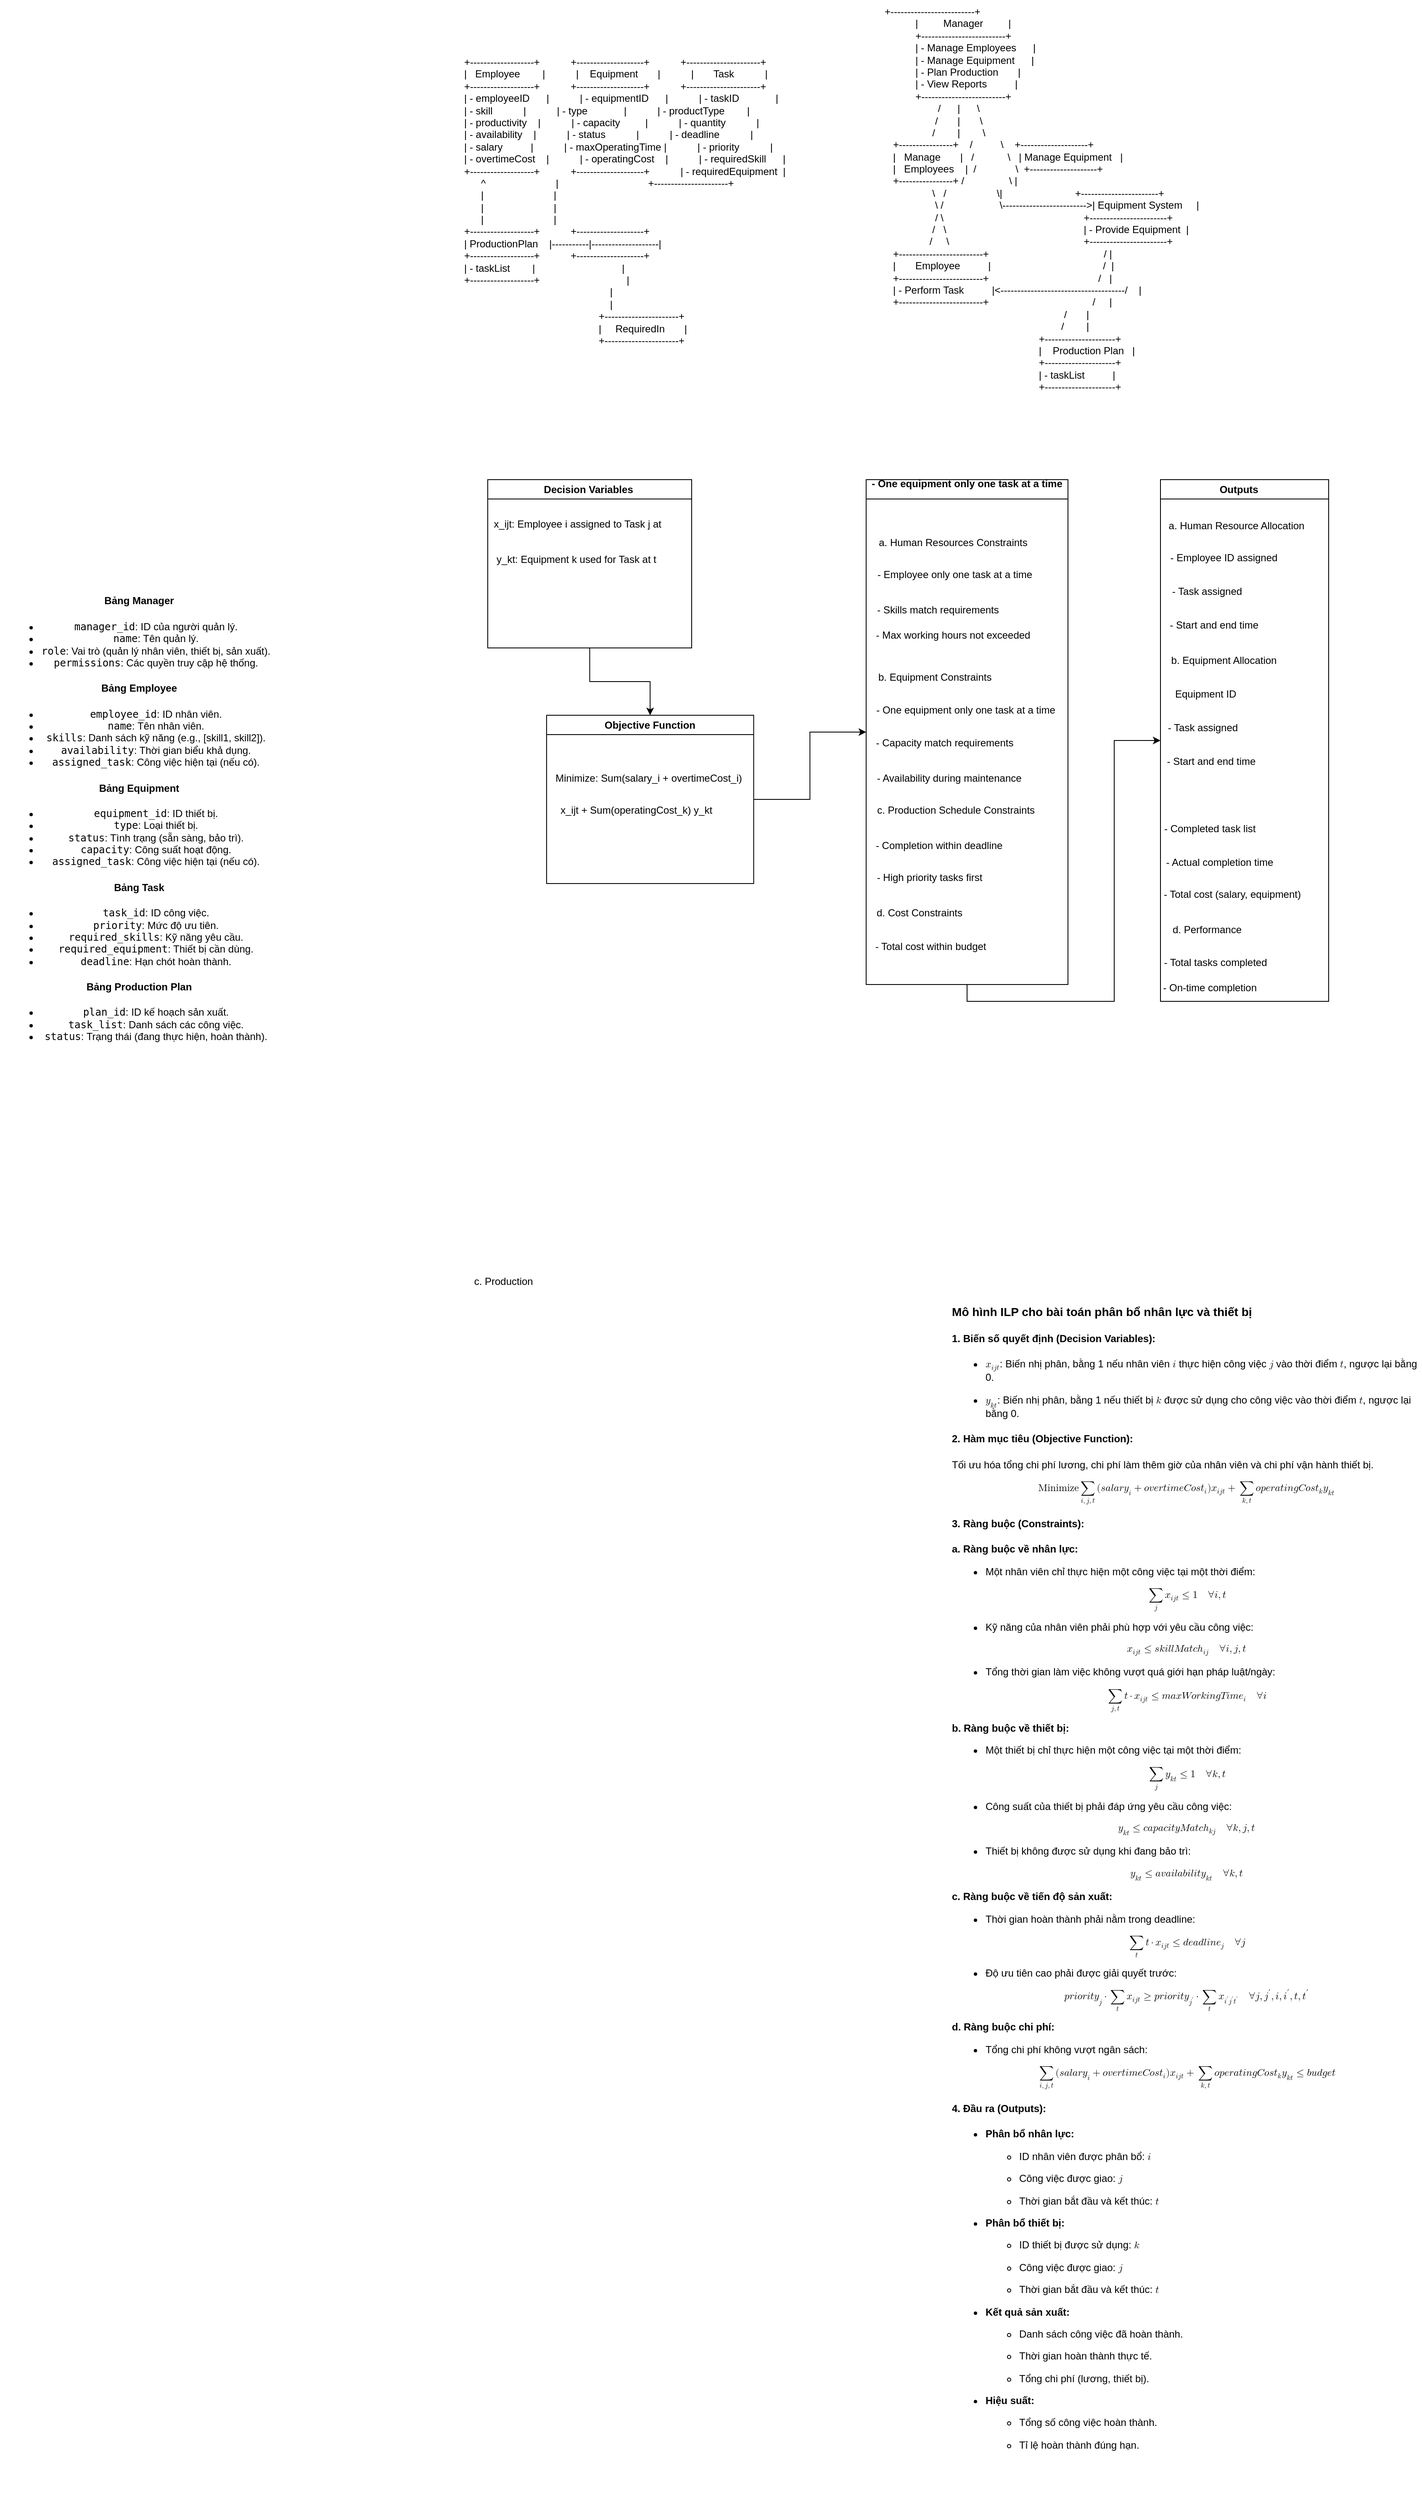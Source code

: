 <mxfile version="26.0.2">
  <diagram name="Trang-1" id="jA_AXnLiRbzz0pm_46H4">
    <mxGraphModel dx="2501" dy="772" grid="1" gridSize="10" guides="1" tooltips="1" connect="1" arrows="1" fold="1" page="1" pageScale="1" pageWidth="827" pageHeight="1169" math="0" shadow="0">
      <root>
        <mxCell id="0" />
        <mxCell id="1" parent="0" />
        <mxCell id="JEEnimab8nkdfy5USxq2-3" value="+-------------------+           +--------------------+           +----------------------+&#xa;|   Employee        |           |    Equipment       |           |       Task           |&#xa;+-------------------+           +--------------------+           +----------------------+&#xa;| - employeeID      |           | - equipmentID      |           | - taskID             |&#xa;| - skill           |           | - type             |           | - productType        |&#xa;| - productivity    |           | - capacity         |           | - quantity           |&#xa;| - availability    |           | - status           |           | - deadline           |&#xa;| - salary          |           | - maxOperatingTime |           | - priority           |&#xa;| - overtimeCost    |           | - operatingCost    |           | - requiredSkill      |&#xa;+-------------------+           +--------------------+           | - requiredEquipment  |&#xa;      ^                         |                                +----------------------+&#xa;      |                         |&#xa;      |                         |&#xa;      |                         |&#xa;+-------------------+           +--------------------+&#xa;| ProductionPlan    |-----------|--------------------|&#xa;+-------------------+           +--------------------+&#xa;| - taskList        |                               |&#xa;+-------------------+                               |&#xa;                                                    |&#xa;                                                    |&#xa;                                                +----------------------+&#xa;                                                |     RequiredIn       |&#xa;                                                +----------------------+" style="text;whiteSpace=wrap;" parent="1" vertex="1">
          <mxGeometry x="-80" y="90" width="700" height="470" as="geometry" />
        </mxCell>
        <mxCell id="JEEnimab8nkdfy5USxq2-4" value="+-------------------------+&#xa;           |         Manager         |&#xa;           +-------------------------+&#xa;           | - Manage Employees      |&#xa;           | - Manage Equipment      |&#xa;           | - Plan Production       |&#xa;           | - View Reports          |&#xa;           +-------------------------+&#xa;                   /      |      \&#xa;                  /       |       \&#xa;                 /        |        \&#xa;   +----------------+    /          \    +--------------------+&#xa;   |   Manage       |   /            \   | Manage Equipment   |&#xa;   |   Employees    |  /              \  +--------------------+&#xa;   +----------------+ /                \ |&#xa;                 \   /                  \|                          +-----------------------+&#xa;                  \ /                    \-------------------------&gt;| Equipment System     |&#xa;                  / \                                                  +-----------------------+&#xa;                 /   \                                                 | - Provide Equipment  |&#xa;                /     \                                                +-----------------------+&#xa;   +-------------------------+                                         / |&#xa;   |       Employee          |                                        /  |&#xa;   +-------------------------+                                       /   |&#xa;   | - Perform Task          |&lt;-------------------------------------/    |&#xa;   +-------------------------+                                     /     |&#xa;                                                                /       |&#xa;                                                               /        |&#xa;                                                       +---------------------+&#xa;                                                       |    Production Plan   |&#xa;                                                       +---------------------+&#xa;                                                       | - taskList          |&#xa;                                                       +---------------------+" style="text;whiteSpace=wrap;" parent="1" vertex="1">
          <mxGeometry x="420" y="30" width="410" height="480" as="geometry" />
        </mxCell>
        <mxCell id="CjVjsAyroETB7Jro9Hgo-1" value="&lt;h4&gt;&lt;strong&gt;&lt;br&gt;&lt;/strong&gt;&lt;/h4&gt;&lt;h4&gt;&lt;strong&gt;&lt;br&gt;&lt;/strong&gt;&lt;/h4&gt;&lt;h4&gt;&lt;strong&gt;&lt;br&gt;&lt;/strong&gt;&lt;/h4&gt;&lt;h4&gt;&lt;strong&gt;&lt;br&gt;&lt;/strong&gt;&lt;/h4&gt;&lt;h4&gt;&lt;strong&gt;&lt;br&gt;&lt;/strong&gt;&lt;/h4&gt;&lt;h4&gt;&lt;strong&gt;&lt;br&gt;&lt;/strong&gt;&lt;/h4&gt;&lt;h4&gt;&lt;strong&gt;Bảng Manager&lt;/strong&gt;&lt;/h4&gt;&lt;ul&gt;&lt;li&gt;&lt;code&gt;manager_id&lt;/code&gt;: ID của người quản lý.&lt;/li&gt;&lt;li&gt;&lt;code&gt;name&lt;/code&gt;: Tên quản lý.&lt;/li&gt;&lt;li&gt;&lt;code&gt;role&lt;/code&gt;: Vai trò (quản lý nhân viên, thiết bị, sản xuất).&lt;/li&gt;&lt;li&gt;&lt;code&gt;permissions&lt;/code&gt;: Các quyền truy cập hệ thống.&lt;/li&gt;&lt;/ul&gt;&lt;h4&gt;&lt;strong&gt;Bảng Employee&lt;/strong&gt;&lt;/h4&gt;&lt;ul&gt;&lt;li&gt;&lt;code&gt;employee_id&lt;/code&gt;: ID nhân viên.&lt;/li&gt;&lt;li&gt;&lt;code&gt;name&lt;/code&gt;: Tên nhân viên.&lt;/li&gt;&lt;li&gt;&lt;code&gt;skills&lt;/code&gt;: Danh sách kỹ năng (e.g., [skill1, skill2]).&lt;/li&gt;&lt;li&gt;&lt;code&gt;availability&lt;/code&gt;: Thời gian biểu khả dụng.&lt;/li&gt;&lt;li&gt;&lt;code&gt;assigned_task&lt;/code&gt;: Công việc hiện tại (nếu có).&lt;/li&gt;&lt;/ul&gt;&lt;h4&gt;&lt;strong&gt;Bảng Equipment&lt;/strong&gt;&lt;/h4&gt;&lt;ul&gt;&lt;li&gt;&lt;code&gt;equipment_id&lt;/code&gt;: ID thiết bị.&lt;/li&gt;&lt;li&gt;&lt;code&gt;type&lt;/code&gt;: Loại thiết bị.&lt;/li&gt;&lt;li&gt;&lt;code&gt;status&lt;/code&gt;: Tình trạng (sẵn sàng, bảo trì).&lt;/li&gt;&lt;li&gt;&lt;code&gt;capacity&lt;/code&gt;: Công suất hoạt động.&lt;/li&gt;&lt;li&gt;&lt;code&gt;assigned_task&lt;/code&gt;: Công việc hiện tại (nếu có).&lt;/li&gt;&lt;/ul&gt;&lt;h4&gt;&lt;strong&gt;Bảng Task&lt;/strong&gt;&lt;/h4&gt;&lt;ul&gt;&lt;li&gt;&lt;code&gt;task_id&lt;/code&gt;: ID công việc.&lt;/li&gt;&lt;li&gt;&lt;code&gt;priority&lt;/code&gt;: Mức độ ưu tiên.&lt;/li&gt;&lt;li&gt;&lt;code&gt;required_skills&lt;/code&gt;: Kỹ năng yêu cầu.&lt;/li&gt;&lt;li&gt;&lt;code&gt;required_equipment&lt;/code&gt;: Thiết bị cần dùng.&lt;/li&gt;&lt;li&gt;&lt;code&gt;deadline&lt;/code&gt;: Hạn chót hoàn thành.&lt;/li&gt;&lt;/ul&gt;&lt;h4&gt;&lt;strong&gt;Bảng Production Plan&lt;/strong&gt;&lt;/h4&gt;&lt;ul&gt;&lt;li&gt;&lt;code&gt;plan_id&lt;/code&gt;: ID kế hoạch sản xuất.&lt;/li&gt;&lt;li&gt;&lt;code&gt;task_list&lt;/code&gt;: Danh sách các công việc.&lt;/li&gt;&lt;li&gt;&lt;code&gt;status&lt;/code&gt;: Trạng thái (đang thực hiện, hoàn thành).&lt;/li&gt;&lt;/ul&gt;" style="text;html=1;align=center;verticalAlign=middle;resizable=0;points=[];autosize=1;strokeColor=none;fillColor=none;" parent="1" vertex="1">
          <mxGeometry x="-630" y="530" width="330" height="760" as="geometry" />
        </mxCell>
        <UserObject label="&lt;h3&gt;Mô hình ILP cho bài toán phân bổ nhân lực và thiết bị&lt;/h3&gt;&lt;h4&gt;1. Biến số quyết định (Decision Variables):&lt;/h4&gt;&lt;ul&gt;&lt;li&gt;&lt;p&gt;&lt;span&gt;&lt;span&gt;&lt;span&gt;&lt;math xmlns=&quot;http://www.w3.org/1998/Math/MathML&quot;&gt;&lt;mrow&gt;&lt;msub&gt;&lt;mi&gt;x&lt;/mi&gt;&lt;mrow&gt;&lt;mi&gt;i&lt;/mi&gt;&lt;mi&gt;j&lt;/mi&gt;&lt;mi&gt;t&lt;/mi&gt;&lt;/mrow&gt;&lt;/msub&gt;&lt;/mrow&gt;x_{ijt}&lt;/math&gt;&lt;/span&gt;&lt;/span&gt;: Biến nhị phân, bằng 1 nếu nhân viên &lt;span&gt;&lt;span&gt;&lt;math xmlns=&quot;http://www.w3.org/1998/Math/MathML&quot;&gt;&lt;mrow&gt;&lt;mi&gt;i&lt;/mi&gt;&lt;/mrow&gt;i&lt;/math&gt;&lt;/span&gt;&lt;/span&gt; thực hiện công việc &lt;span&gt;&lt;span&gt;&lt;math xmlns=&quot;http://www.w3.org/1998/Math/MathML&quot;&gt;&lt;mrow&gt;&lt;mi&gt;j&lt;/mi&gt;&lt;/mrow&gt;j&lt;/math&gt;&lt;/span&gt;&lt;/span&gt; vào thời điểm &lt;span&gt;&lt;span&gt;&lt;math xmlns=&quot;http://www.w3.org/1998/Math/MathML&quot;&gt;&lt;mrow&gt;&lt;mi&gt;t&lt;/mi&gt;&lt;/mrow&gt;t&lt;/math&gt;&lt;/span&gt;&lt;/span&gt;, ngược lại bằng 0.&lt;/span&gt;&lt;/p&gt;&lt;/li&gt;&lt;li&gt;&lt;p&gt;&lt;span&gt;&lt;span&gt;&lt;span&gt;&lt;math xmlns=&quot;http://www.w3.org/1998/Math/MathML&quot;&gt;&lt;mrow&gt;&lt;msub&gt;&lt;mi&gt;y&lt;/mi&gt;&lt;mrow&gt;&lt;mi&gt;k&lt;/mi&gt;&lt;mi&gt;t&lt;/mi&gt;&lt;/mrow&gt;&lt;/msub&gt;&lt;/mrow&gt;y_{kt}&lt;/math&gt;&lt;/span&gt;&lt;/span&gt;: Biến nhị phân, bằng 1 nếu thiết bị &lt;span&gt;&lt;span&gt;&lt;math xmlns=&quot;http://www.w3.org/1998/Math/MathML&quot;&gt;&lt;mrow&gt;&lt;mi&gt;k&lt;/mi&gt;&lt;/mrow&gt;k&lt;/math&gt;&lt;/span&gt;&lt;/span&gt; được sử dụng cho công việc vào thời điểm &lt;span&gt;&lt;span&gt;&lt;math xmlns=&quot;http://www.w3.org/1998/Math/MathML&quot;&gt;&lt;mrow&gt;&lt;mi&gt;t&lt;/mi&gt;&lt;/mrow&gt;t&lt;/math&gt;&lt;/span&gt;&lt;/span&gt;, ngược lại bằng 0.&lt;/span&gt;&lt;/p&gt;&lt;/li&gt;&lt;/ul&gt;&lt;h4&gt;2. Hàm mục tiêu (Objective Function):&lt;/h4&gt;&lt;p&gt;&lt;span&gt;Tối ưu hóa tổng chi phí lương, chi phí làm thêm giờ của nhân viên và chi phí vận hành thiết bị.&lt;/span&gt;&lt;/p&gt;&lt;div&gt;&lt;div&gt;&lt;span&gt;&lt;span&gt;&lt;math display=&quot;block&quot; xmlns=&quot;http://www.w3.org/1998/Math/MathML&quot;&gt;&lt;mrow&gt;&lt;mtext&gt;Minimize&lt;/mtext&gt;&lt;munder&gt;&lt;mo&gt;∑&lt;/mo&gt;&lt;mrow&gt;&lt;mi&gt;i&lt;/mi&gt;&lt;mo separator=&quot;true&quot;&gt;,&lt;/mo&gt;&lt;mi&gt;j&lt;/mi&gt;&lt;mo separator=&quot;true&quot;&gt;,&lt;/mo&gt;&lt;mi&gt;t&lt;/mi&gt;&lt;/mrow&gt;&lt;/munder&gt;&lt;mo stretchy=&quot;false&quot;&gt;(&lt;/mo&gt;&lt;mi&gt;s&lt;/mi&gt;&lt;mi&gt;a&lt;/mi&gt;&lt;mi&gt;l&lt;/mi&gt;&lt;mi&gt;a&lt;/mi&gt;&lt;mi&gt;r&lt;/mi&gt;&lt;msub&gt;&lt;mi&gt;y&lt;/mi&gt;&lt;mi&gt;i&lt;/mi&gt;&lt;/msub&gt;&lt;mo&gt;+&lt;/mo&gt;&lt;mi&gt;o&lt;/mi&gt;&lt;mi&gt;v&lt;/mi&gt;&lt;mi&gt;e&lt;/mi&gt;&lt;mi&gt;r&lt;/mi&gt;&lt;mi&gt;t&lt;/mi&gt;&lt;mi&gt;i&lt;/mi&gt;&lt;mi&gt;m&lt;/mi&gt;&lt;mi&gt;e&lt;/mi&gt;&lt;mi&gt;C&lt;/mi&gt;&lt;mi&gt;o&lt;/mi&gt;&lt;mi&gt;s&lt;/mi&gt;&lt;msub&gt;&lt;mi&gt;t&lt;/mi&gt;&lt;mi&gt;i&lt;/mi&gt;&lt;/msub&gt;&lt;mo stretchy=&quot;false&quot;&gt;)&lt;/mo&gt;&lt;msub&gt;&lt;mi&gt;x&lt;/mi&gt;&lt;mrow&gt;&lt;mi&gt;i&lt;/mi&gt;&lt;mi&gt;j&lt;/mi&gt;&lt;mi&gt;t&lt;/mi&gt;&lt;/mrow&gt;&lt;/msub&gt;&lt;mo&gt;+&lt;/mo&gt;&lt;munder&gt;&lt;mo&gt;∑&lt;/mo&gt;&lt;mrow&gt;&lt;mi&gt;k&lt;/mi&gt;&lt;mo separator=&quot;true&quot;&gt;,&lt;/mo&gt;&lt;mi&gt;t&lt;/mi&gt;&lt;/mrow&gt;&lt;/munder&gt;&lt;mi&gt;o&lt;/mi&gt;&lt;mi&gt;p&lt;/mi&gt;&lt;mi&gt;e&lt;/mi&gt;&lt;mi&gt;r&lt;/mi&gt;&lt;mi&gt;a&lt;/mi&gt;&lt;mi&gt;t&lt;/mi&gt;&lt;mi&gt;i&lt;/mi&gt;&lt;mi&gt;n&lt;/mi&gt;&lt;mi&gt;g&lt;/mi&gt;&lt;mi&gt;C&lt;/mi&gt;&lt;mi&gt;o&lt;/mi&gt;&lt;mi&gt;s&lt;/mi&gt;&lt;msub&gt;&lt;mi&gt;t&lt;/mi&gt;&lt;mi&gt;k&lt;/mi&gt;&lt;/msub&gt;&lt;msub&gt;&lt;mi&gt;y&lt;/mi&gt;&lt;mrow&gt;&lt;mi&gt;k&lt;/mi&gt;&lt;mi&gt;t&lt;/mi&gt;&lt;/mrow&gt;&lt;/msub&gt;&lt;/mrow&gt;\text{Minimize} \sum_{i,j,t} (salary_i + overtimeCost_i) x_{ijt} + \sum_{k,t} operatingCost_k y_{kt}&lt;/math&gt;&lt;/span&gt;&lt;/span&gt;&lt;/div&gt;&lt;/div&gt;&lt;h4&gt;3. Ràng buộc (Constraints):&lt;/h4&gt;&lt;p&gt;&lt;span&gt;&lt;strong&gt;a. Ràng buộc về nhân lực:&lt;/strong&gt;&lt;/span&gt;&lt;/p&gt;&lt;ul&gt;&lt;li&gt;&lt;p&gt;&lt;span&gt;Một nhân viên chỉ thực hiện một công việc tại một thời điểm:&lt;/span&gt;&lt;/p&gt;&lt;/li&gt;&lt;/ul&gt;&lt;div&gt;&lt;div&gt;&lt;span&gt;&lt;span&gt;&lt;math display=&quot;block&quot; xmlns=&quot;http://www.w3.org/1998/Math/MathML&quot;&gt;&lt;mrow&gt;&lt;munder&gt;&lt;mo&gt;∑&lt;/mo&gt;&lt;mi&gt;j&lt;/mi&gt;&lt;/munder&gt;&lt;msub&gt;&lt;mi&gt;x&lt;/mi&gt;&lt;mrow&gt;&lt;mi&gt;i&lt;/mi&gt;&lt;mi&gt;j&lt;/mi&gt;&lt;mi&gt;t&lt;/mi&gt;&lt;/mrow&gt;&lt;/msub&gt;&lt;mo&gt;≤&lt;/mo&gt;&lt;mn&gt;1&lt;/mn&gt;&lt;mspace width=&quot;1em&quot;&gt;&lt;/mspace&gt;&lt;mi mathvariant=&quot;normal&quot;&gt;∀&lt;/mi&gt;&lt;mi&gt;i&lt;/mi&gt;&lt;mo separator=&quot;true&quot;&gt;,&lt;/mo&gt;&lt;mi&gt;t&lt;/mi&gt;&lt;/mrow&gt;\sum_{j} x_{ijt} \leq 1 \quad \forall i, t&lt;/math&gt;&lt;/span&gt;&lt;/span&gt;&lt;/div&gt;&lt;/div&gt;&lt;ul&gt;&lt;li&gt;&lt;p&gt;&lt;span&gt;Kỹ năng của nhân viên phải phù hợp với yêu cầu công việc:&lt;/span&gt;&lt;/p&gt;&lt;/li&gt;&lt;/ul&gt;&lt;div&gt;&lt;div&gt;&lt;span&gt;&lt;span&gt;&lt;math display=&quot;block&quot; xmlns=&quot;http://www.w3.org/1998/Math/MathML&quot;&gt;&lt;mrow&gt;&lt;msub&gt;&lt;mi&gt;x&lt;/mi&gt;&lt;mrow&gt;&lt;mi&gt;i&lt;/mi&gt;&lt;mi&gt;j&lt;/mi&gt;&lt;mi&gt;t&lt;/mi&gt;&lt;/mrow&gt;&lt;/msub&gt;&lt;mo&gt;≤&lt;/mo&gt;&lt;mi&gt;s&lt;/mi&gt;&lt;mi&gt;k&lt;/mi&gt;&lt;mi&gt;i&lt;/mi&gt;&lt;mi&gt;l&lt;/mi&gt;&lt;mi&gt;l&lt;/mi&gt;&lt;mi&gt;M&lt;/mi&gt;&lt;mi&gt;a&lt;/mi&gt;&lt;mi&gt;t&lt;/mi&gt;&lt;mi&gt;c&lt;/mi&gt;&lt;msub&gt;&lt;mi&gt;h&lt;/mi&gt;&lt;mrow&gt;&lt;mi&gt;i&lt;/mi&gt;&lt;mi&gt;j&lt;/mi&gt;&lt;/mrow&gt;&lt;/msub&gt;&lt;mspace width=&quot;1em&quot;&gt;&lt;/mspace&gt;&lt;mi mathvariant=&quot;normal&quot;&gt;∀&lt;/mi&gt;&lt;mi&gt;i&lt;/mi&gt;&lt;mo separator=&quot;true&quot;&gt;,&lt;/mo&gt;&lt;mi&gt;j&lt;/mi&gt;&lt;mo separator=&quot;true&quot;&gt;,&lt;/mo&gt;&lt;mi&gt;t&lt;/mi&gt;&lt;/mrow&gt;x_{ijt} \leq skillMatch_{ij} \quad \forall i, j, t&lt;/math&gt;&lt;/span&gt;&lt;/span&gt;&lt;/div&gt;&lt;/div&gt;&lt;ul&gt;&lt;li&gt;&lt;p&gt;&lt;span&gt;Tổng thời gian làm việc không vượt quá giới hạn pháp luật/ngày:&lt;/span&gt;&lt;/p&gt;&lt;/li&gt;&lt;/ul&gt;&lt;div&gt;&lt;div&gt;&lt;span&gt;&lt;span&gt;&lt;math display=&quot;block&quot; xmlns=&quot;http://www.w3.org/1998/Math/MathML&quot;&gt;&lt;mrow&gt;&lt;munder&gt;&lt;mo&gt;∑&lt;/mo&gt;&lt;mrow&gt;&lt;mi&gt;j&lt;/mi&gt;&lt;mo separator=&quot;true&quot;&gt;,&lt;/mo&gt;&lt;mi&gt;t&lt;/mi&gt;&lt;/mrow&gt;&lt;/munder&gt;&lt;mi&gt;t&lt;/mi&gt;&lt;mo&gt;⋅&lt;/mo&gt;&lt;msub&gt;&lt;mi&gt;x&lt;/mi&gt;&lt;mrow&gt;&lt;mi&gt;i&lt;/mi&gt;&lt;mi&gt;j&lt;/mi&gt;&lt;mi&gt;t&lt;/mi&gt;&lt;/mrow&gt;&lt;/msub&gt;&lt;mo&gt;≤&lt;/mo&gt;&lt;mi&gt;m&lt;/mi&gt;&lt;mi&gt;a&lt;/mi&gt;&lt;mi&gt;x&lt;/mi&gt;&lt;mi&gt;W&lt;/mi&gt;&lt;mi&gt;o&lt;/mi&gt;&lt;mi&gt;r&lt;/mi&gt;&lt;mi&gt;k&lt;/mi&gt;&lt;mi&gt;i&lt;/mi&gt;&lt;mi&gt;n&lt;/mi&gt;&lt;mi&gt;g&lt;/mi&gt;&lt;mi&gt;T&lt;/mi&gt;&lt;mi&gt;i&lt;/mi&gt;&lt;mi&gt;m&lt;/mi&gt;&lt;msub&gt;&lt;mi&gt;e&lt;/mi&gt;&lt;mi&gt;i&lt;/mi&gt;&lt;/msub&gt;&lt;mspace width=&quot;1em&quot;&gt;&lt;/mspace&gt;&lt;mi mathvariant=&quot;normal&quot;&gt;∀&lt;/mi&gt;&lt;mi&gt;i&lt;/mi&gt;&lt;/mrow&gt;\sum_{j,t} t \cdot x_{ijt} \leq maxWorkingTime_i \quad \forall i&lt;/math&gt;&lt;/span&gt;&lt;/span&gt;&lt;/div&gt;&lt;/div&gt;&lt;p&gt;&lt;span&gt;&lt;strong&gt;b. Ràng buộc về thiết bị:&lt;/strong&gt;&lt;/span&gt;&lt;/p&gt;&lt;ul&gt;&lt;li&gt;&lt;p&gt;&lt;span&gt;Một thiết bị chỉ thực hiện một công việc tại một thời điểm:&lt;/span&gt;&lt;/p&gt;&lt;/li&gt;&lt;/ul&gt;&lt;div&gt;&lt;div&gt;&lt;span&gt;&lt;span&gt;&lt;math display=&quot;block&quot; xmlns=&quot;http://www.w3.org/1998/Math/MathML&quot;&gt;&lt;mrow&gt;&lt;munder&gt;&lt;mo&gt;∑&lt;/mo&gt;&lt;mi&gt;j&lt;/mi&gt;&lt;/munder&gt;&lt;msub&gt;&lt;mi&gt;y&lt;/mi&gt;&lt;mrow&gt;&lt;mi&gt;k&lt;/mi&gt;&lt;mi&gt;t&lt;/mi&gt;&lt;/mrow&gt;&lt;/msub&gt;&lt;mo&gt;≤&lt;/mo&gt;&lt;mn&gt;1&lt;/mn&gt;&lt;mspace width=&quot;1em&quot;&gt;&lt;/mspace&gt;&lt;mi mathvariant=&quot;normal&quot;&gt;∀&lt;/mi&gt;&lt;mi&gt;k&lt;/mi&gt;&lt;mo separator=&quot;true&quot;&gt;,&lt;/mo&gt;&lt;mi&gt;t&lt;/mi&gt;&lt;/mrow&gt;\sum_{j} y_{kt} \leq 1 \quad \forall k, t&lt;/math&gt;&lt;/span&gt;&lt;/span&gt;&lt;/div&gt;&lt;/div&gt;&lt;ul&gt;&lt;li&gt;&lt;p&gt;&lt;span&gt;Công suất của thiết bị phải đáp ứng yêu cầu công việc:&lt;/span&gt;&lt;/p&gt;&lt;/li&gt;&lt;/ul&gt;&lt;div&gt;&lt;div&gt;&lt;span&gt;&lt;span&gt;&lt;math display=&quot;block&quot; xmlns=&quot;http://www.w3.org/1998/Math/MathML&quot;&gt;&lt;mrow&gt;&lt;msub&gt;&lt;mi&gt;y&lt;/mi&gt;&lt;mrow&gt;&lt;mi&gt;k&lt;/mi&gt;&lt;mi&gt;t&lt;/mi&gt;&lt;/mrow&gt;&lt;/msub&gt;&lt;mo&gt;≤&lt;/mo&gt;&lt;mi&gt;c&lt;/mi&gt;&lt;mi&gt;a&lt;/mi&gt;&lt;mi&gt;p&lt;/mi&gt;&lt;mi&gt;a&lt;/mi&gt;&lt;mi&gt;c&lt;/mi&gt;&lt;mi&gt;i&lt;/mi&gt;&lt;mi&gt;t&lt;/mi&gt;&lt;mi&gt;y&lt;/mi&gt;&lt;mi&gt;M&lt;/mi&gt;&lt;mi&gt;a&lt;/mi&gt;&lt;mi&gt;t&lt;/mi&gt;&lt;mi&gt;c&lt;/mi&gt;&lt;msub&gt;&lt;mi&gt;h&lt;/mi&gt;&lt;mrow&gt;&lt;mi&gt;k&lt;/mi&gt;&lt;mi&gt;j&lt;/mi&gt;&lt;/mrow&gt;&lt;/msub&gt;&lt;mspace width=&quot;1em&quot;&gt;&lt;/mspace&gt;&lt;mi mathvariant=&quot;normal&quot;&gt;∀&lt;/mi&gt;&lt;mi&gt;k&lt;/mi&gt;&lt;mo separator=&quot;true&quot;&gt;,&lt;/mo&gt;&lt;mi&gt;j&lt;/mi&gt;&lt;mo separator=&quot;true&quot;&gt;,&lt;/mo&gt;&lt;mi&gt;t&lt;/mi&gt;&lt;/mrow&gt;y_{kt} \leq capacityMatch_{kj} \quad \forall k, j, t&lt;/math&gt;&lt;/span&gt;&lt;/span&gt;&lt;/div&gt;&lt;/div&gt;&lt;ul&gt;&lt;li&gt;&lt;p&gt;&lt;span&gt;Thiết bị không được sử dụng khi đang bảo trì:&lt;/span&gt;&lt;/p&gt;&lt;/li&gt;&lt;/ul&gt;&lt;div&gt;&lt;div&gt;&lt;span&gt;&lt;span&gt;&lt;math display=&quot;block&quot; xmlns=&quot;http://www.w3.org/1998/Math/MathML&quot;&gt;&lt;mrow&gt;&lt;msub&gt;&lt;mi&gt;y&lt;/mi&gt;&lt;mrow&gt;&lt;mi&gt;k&lt;/mi&gt;&lt;mi&gt;t&lt;/mi&gt;&lt;/mrow&gt;&lt;/msub&gt;&lt;mo&gt;≤&lt;/mo&gt;&lt;mi&gt;a&lt;/mi&gt;&lt;mi&gt;v&lt;/mi&gt;&lt;mi&gt;a&lt;/mi&gt;&lt;mi&gt;i&lt;/mi&gt;&lt;mi&gt;l&lt;/mi&gt;&lt;mi&gt;a&lt;/mi&gt;&lt;mi&gt;b&lt;/mi&gt;&lt;mi&gt;i&lt;/mi&gt;&lt;mi&gt;l&lt;/mi&gt;&lt;mi&gt;i&lt;/mi&gt;&lt;mi&gt;t&lt;/mi&gt;&lt;msub&gt;&lt;mi&gt;y&lt;/mi&gt;&lt;mrow&gt;&lt;mi&gt;k&lt;/mi&gt;&lt;mi&gt;t&lt;/mi&gt;&lt;/mrow&gt;&lt;/msub&gt;&lt;mspace width=&quot;1em&quot;&gt;&lt;/mspace&gt;&lt;mi mathvariant=&quot;normal&quot;&gt;∀&lt;/mi&gt;&lt;mi&gt;k&lt;/mi&gt;&lt;mo separator=&quot;true&quot;&gt;,&lt;/mo&gt;&lt;mi&gt;t&lt;/mi&gt;&lt;/mrow&gt;y_{kt} \leq availability_{kt} \quad \forall k, t&lt;/math&gt;&lt;/span&gt;&lt;/span&gt;&lt;/div&gt;&lt;/div&gt;&lt;p&gt;&lt;span&gt;&lt;strong&gt;c. Ràng buộc về tiến độ sản xuất:&lt;/strong&gt;&lt;/span&gt;&lt;/p&gt;&lt;ul&gt;&lt;li&gt;&lt;p&gt;&lt;span&gt;Thời gian hoàn thành phải nằm trong deadline:&lt;/span&gt;&lt;/p&gt;&lt;/li&gt;&lt;/ul&gt;&lt;div&gt;&lt;div&gt;&lt;span&gt;&lt;span&gt;&lt;math display=&quot;block&quot; xmlns=&quot;http://www.w3.org/1998/Math/MathML&quot;&gt;&lt;mrow&gt;&lt;munder&gt;&lt;mo&gt;∑&lt;/mo&gt;&lt;mi&gt;t&lt;/mi&gt;&lt;/munder&gt;&lt;mi&gt;t&lt;/mi&gt;&lt;mo&gt;⋅&lt;/mo&gt;&lt;msub&gt;&lt;mi&gt;x&lt;/mi&gt;&lt;mrow&gt;&lt;mi&gt;i&lt;/mi&gt;&lt;mi&gt;j&lt;/mi&gt;&lt;mi&gt;t&lt;/mi&gt;&lt;/mrow&gt;&lt;/msub&gt;&lt;mo&gt;≤&lt;/mo&gt;&lt;mi&gt;d&lt;/mi&gt;&lt;mi&gt;e&lt;/mi&gt;&lt;mi&gt;a&lt;/mi&gt;&lt;mi&gt;d&lt;/mi&gt;&lt;mi&gt;l&lt;/mi&gt;&lt;mi&gt;i&lt;/mi&gt;&lt;mi&gt;n&lt;/mi&gt;&lt;msub&gt;&lt;mi&gt;e&lt;/mi&gt;&lt;mi&gt;j&lt;/mi&gt;&lt;/msub&gt;&lt;mspace width=&quot;1em&quot;&gt;&lt;/mspace&gt;&lt;mi mathvariant=&quot;normal&quot;&gt;∀&lt;/mi&gt;&lt;mi&gt;j&lt;/mi&gt;&lt;/mrow&gt;\sum_{t} t \cdot x_{ijt} \leq deadline_j \quad \forall j&lt;/math&gt;&lt;/span&gt;&lt;/span&gt;&lt;/div&gt;&lt;/div&gt;&lt;ul&gt;&lt;li&gt;&lt;p&gt;&lt;span&gt;Độ ưu tiên cao phải được giải quyết trước:&lt;/span&gt;&lt;/p&gt;&lt;/li&gt;&lt;/ul&gt;&lt;div&gt;&lt;div&gt;&lt;span&gt;&lt;span&gt;&lt;math display=&quot;block&quot; xmlns=&quot;http://www.w3.org/1998/Math/MathML&quot;&gt;&lt;mrow&gt;&lt;mi&gt;p&lt;/mi&gt;&lt;mi&gt;r&lt;/mi&gt;&lt;mi&gt;i&lt;/mi&gt;&lt;mi&gt;o&lt;/mi&gt;&lt;mi&gt;r&lt;/mi&gt;&lt;mi&gt;i&lt;/mi&gt;&lt;mi&gt;t&lt;/mi&gt;&lt;msub&gt;&lt;mi&gt;y&lt;/mi&gt;&lt;mi&gt;j&lt;/mi&gt;&lt;/msub&gt;&lt;mo&gt;⋅&lt;/mo&gt;&lt;munder&gt;&lt;mo&gt;∑&lt;/mo&gt;&lt;mi&gt;t&lt;/mi&gt;&lt;/munder&gt;&lt;msub&gt;&lt;mi&gt;x&lt;/mi&gt;&lt;mrow&gt;&lt;mi&gt;i&lt;/mi&gt;&lt;mi&gt;j&lt;/mi&gt;&lt;mi&gt;t&lt;/mi&gt;&lt;/mrow&gt;&lt;/msub&gt;&lt;mo&gt;≥&lt;/mo&gt;&lt;mi&gt;p&lt;/mi&gt;&lt;mi&gt;r&lt;/mi&gt;&lt;mi&gt;i&lt;/mi&gt;&lt;mi&gt;o&lt;/mi&gt;&lt;mi&gt;r&lt;/mi&gt;&lt;mi&gt;i&lt;/mi&gt;&lt;mi&gt;t&lt;/mi&gt;&lt;msub&gt;&lt;mi&gt;y&lt;/mi&gt;&lt;msup&gt;&lt;mi&gt;j&lt;/mi&gt;&lt;mo rspace=&quot;0em&quot; lspace=&quot;0em&quot; mathvariant=&quot;normal&quot;&gt;′&lt;/mo&gt;&lt;/msup&gt;&lt;/msub&gt;&lt;mo&gt;⋅&lt;/mo&gt;&lt;munder&gt;&lt;mo&gt;∑&lt;/mo&gt;&lt;mi&gt;t&lt;/mi&gt;&lt;/munder&gt;&lt;msub&gt;&lt;mi&gt;x&lt;/mi&gt;&lt;mrow&gt;&lt;msup&gt;&lt;mi&gt;i&lt;/mi&gt;&lt;mo rspace=&quot;0em&quot; lspace=&quot;0em&quot; mathvariant=&quot;normal&quot;&gt;′&lt;/mo&gt;&lt;/msup&gt;&lt;msup&gt;&lt;mi&gt;j&lt;/mi&gt;&lt;mo rspace=&quot;0em&quot; lspace=&quot;0em&quot; mathvariant=&quot;normal&quot;&gt;′&lt;/mo&gt;&lt;/msup&gt;&lt;msup&gt;&lt;mi&gt;t&lt;/mi&gt;&lt;mo rspace=&quot;0em&quot; lspace=&quot;0em&quot; mathvariant=&quot;normal&quot;&gt;′&lt;/mo&gt;&lt;/msup&gt;&lt;/mrow&gt;&lt;/msub&gt;&lt;mspace width=&quot;1em&quot;&gt;&lt;/mspace&gt;&lt;mi mathvariant=&quot;normal&quot;&gt;∀&lt;/mi&gt;&lt;mi&gt;j&lt;/mi&gt;&lt;mo separator=&quot;true&quot;&gt;,&lt;/mo&gt;&lt;msup&gt;&lt;mi&gt;j&lt;/mi&gt;&lt;mo rspace=&quot;0em&quot; lspace=&quot;0em&quot; mathvariant=&quot;normal&quot;&gt;′&lt;/mo&gt;&lt;/msup&gt;&lt;mo separator=&quot;true&quot;&gt;,&lt;/mo&gt;&lt;mi&gt;i&lt;/mi&gt;&lt;mo separator=&quot;true&quot;&gt;,&lt;/mo&gt;&lt;msup&gt;&lt;mi&gt;i&lt;/mi&gt;&lt;mo rspace=&quot;0em&quot; lspace=&quot;0em&quot; mathvariant=&quot;normal&quot;&gt;′&lt;/mo&gt;&lt;/msup&gt;&lt;mo separator=&quot;true&quot;&gt;,&lt;/mo&gt;&lt;mi&gt;t&lt;/mi&gt;&lt;mo separator=&quot;true&quot;&gt;,&lt;/mo&gt;&lt;msup&gt;&lt;mi&gt;t&lt;/mi&gt;&lt;mo rspace=&quot;0em&quot; lspace=&quot;0em&quot; mathvariant=&quot;normal&quot;&gt;′&lt;/mo&gt;&lt;/msup&gt;&lt;/mrow&gt;priority_j \cdot \sum_{t} x_{ijt} \geq priority_{j&#39;} \cdot \sum_{t} x_{i&#39;j&#39;t&#39;} \quad \forall j, j&#39;, i, i&#39;, t, t&#39;&lt;/math&gt;&lt;/span&gt;&lt;/span&gt;&lt;/div&gt;&lt;/div&gt;&lt;p&gt;&lt;span&gt;&lt;strong&gt;d. Ràng buộc chi phí:&lt;/strong&gt;&lt;/span&gt;&lt;/p&gt;&lt;ul&gt;&lt;li&gt;&lt;p&gt;&lt;span&gt;Tổng chi phí không vượt ngân sách:&lt;/span&gt;&lt;/p&gt;&lt;/li&gt;&lt;/ul&gt;&lt;div&gt;&lt;div&gt;&lt;span&gt;&lt;span&gt;&lt;math display=&quot;block&quot; xmlns=&quot;http://www.w3.org/1998/Math/MathML&quot;&gt;&lt;mrow&gt;&lt;munder&gt;&lt;mo&gt;∑&lt;/mo&gt;&lt;mrow&gt;&lt;mi&gt;i&lt;/mi&gt;&lt;mo separator=&quot;true&quot;&gt;,&lt;/mo&gt;&lt;mi&gt;j&lt;/mi&gt;&lt;mo separator=&quot;true&quot;&gt;,&lt;/mo&gt;&lt;mi&gt;t&lt;/mi&gt;&lt;/mrow&gt;&lt;/munder&gt;&lt;mo stretchy=&quot;false&quot;&gt;(&lt;/mo&gt;&lt;mi&gt;s&lt;/mi&gt;&lt;mi&gt;a&lt;/mi&gt;&lt;mi&gt;l&lt;/mi&gt;&lt;mi&gt;a&lt;/mi&gt;&lt;mi&gt;r&lt;/mi&gt;&lt;msub&gt;&lt;mi&gt;y&lt;/mi&gt;&lt;mi&gt;i&lt;/mi&gt;&lt;/msub&gt;&lt;mo&gt;+&lt;/mo&gt;&lt;mi&gt;o&lt;/mi&gt;&lt;mi&gt;v&lt;/mi&gt;&lt;mi&gt;e&lt;/mi&gt;&lt;mi&gt;r&lt;/mi&gt;&lt;mi&gt;t&lt;/mi&gt;&lt;mi&gt;i&lt;/mi&gt;&lt;mi&gt;m&lt;/mi&gt;&lt;mi&gt;e&lt;/mi&gt;&lt;mi&gt;C&lt;/mi&gt;&lt;mi&gt;o&lt;/mi&gt;&lt;mi&gt;s&lt;/mi&gt;&lt;msub&gt;&lt;mi&gt;t&lt;/mi&gt;&lt;mi&gt;i&lt;/mi&gt;&lt;/msub&gt;&lt;mo stretchy=&quot;false&quot;&gt;)&lt;/mo&gt;&lt;msub&gt;&lt;mi&gt;x&lt;/mi&gt;&lt;mrow&gt;&lt;mi&gt;i&lt;/mi&gt;&lt;mi&gt;j&lt;/mi&gt;&lt;mi&gt;t&lt;/mi&gt;&lt;/mrow&gt;&lt;/msub&gt;&lt;mo&gt;+&lt;/mo&gt;&lt;munder&gt;&lt;mo&gt;∑&lt;/mo&gt;&lt;mrow&gt;&lt;mi&gt;k&lt;/mi&gt;&lt;mo separator=&quot;true&quot;&gt;,&lt;/mo&gt;&lt;mi&gt;t&lt;/mi&gt;&lt;/mrow&gt;&lt;/munder&gt;&lt;mi&gt;o&lt;/mi&gt;&lt;mi&gt;p&lt;/mi&gt;&lt;mi&gt;e&lt;/mi&gt;&lt;mi&gt;r&lt;/mi&gt;&lt;mi&gt;a&lt;/mi&gt;&lt;mi&gt;t&lt;/mi&gt;&lt;mi&gt;i&lt;/mi&gt;&lt;mi&gt;n&lt;/mi&gt;&lt;mi&gt;g&lt;/mi&gt;&lt;mi&gt;C&lt;/mi&gt;&lt;mi&gt;o&lt;/mi&gt;&lt;mi&gt;s&lt;/mi&gt;&lt;msub&gt;&lt;mi&gt;t&lt;/mi&gt;&lt;mi&gt;k&lt;/mi&gt;&lt;/msub&gt;&lt;msub&gt;&lt;mi&gt;y&lt;/mi&gt;&lt;mrow&gt;&lt;mi&gt;k&lt;/mi&gt;&lt;mi&gt;t&lt;/mi&gt;&lt;/mrow&gt;&lt;/msub&gt;&lt;mo&gt;≤&lt;/mo&gt;&lt;mi&gt;b&lt;/mi&gt;&lt;mi&gt;u&lt;/mi&gt;&lt;mi&gt;d&lt;/mi&gt;&lt;mi&gt;g&lt;/mi&gt;&lt;mi&gt;e&lt;/mi&gt;&lt;mi&gt;t&lt;/mi&gt;&lt;/mrow&gt;\sum_{i,j,t} (salary_i + overtimeCost_i) x_{ijt} + \sum_{k,t} operatingCost_k y_{kt} \leq budget&lt;/math&gt;&lt;/span&gt;&lt;/span&gt;&lt;/div&gt;&lt;/div&gt;&lt;h4&gt;4. Đầu ra (Outputs):&lt;/h4&gt;&lt;ul&gt;&lt;li&gt;&lt;p&gt;&lt;span&gt;&lt;strong&gt;Phân bổ nhân lực:&lt;/strong&gt;&lt;/span&gt;&lt;/p&gt;&lt;ul&gt;&lt;li&gt;&lt;p&gt;&lt;span&gt;ID nhân viên được phân bổ: &lt;span&gt;&lt;span&gt;&lt;math xmlns=&quot;http://www.w3.org/1998/Math/MathML&quot;&gt;&lt;mrow&gt;&lt;mi&gt;i&lt;/mi&gt;&lt;/mrow&gt;i&lt;/math&gt;&lt;/span&gt;&lt;/span&gt;&lt;/span&gt;&lt;/p&gt;&lt;/li&gt;&lt;li&gt;&lt;p&gt;&lt;span&gt;Công việc được giao: &lt;span&gt;&lt;span&gt;&lt;math xmlns=&quot;http://www.w3.org/1998/Math/MathML&quot;&gt;&lt;mrow&gt;&lt;mi&gt;j&lt;/mi&gt;&lt;/mrow&gt;j&lt;/math&gt;&lt;/span&gt;&lt;/span&gt;&lt;/span&gt;&lt;/p&gt;&lt;/li&gt;&lt;li&gt;&lt;p&gt;&lt;span&gt;Thời gian bắt đầu và kết thúc: &lt;span&gt;&lt;span&gt;&lt;math xmlns=&quot;http://www.w3.org/1998/Math/MathML&quot;&gt;&lt;mrow&gt;&lt;mi&gt;t&lt;/mi&gt;&lt;/mrow&gt;t&lt;/math&gt;&lt;/span&gt;&lt;/span&gt;&lt;/span&gt;&lt;/p&gt;&lt;/li&gt;&lt;/ul&gt;&lt;/li&gt;&lt;li&gt;&lt;p&gt;&lt;span&gt;&lt;strong&gt;Phân bổ thiết bị:&lt;/strong&gt;&lt;/span&gt;&lt;/p&gt;&lt;ul&gt;&lt;li&gt;&lt;p&gt;&lt;span&gt;ID thiết bị được sử dụng: &lt;span&gt;&lt;span&gt;&lt;math xmlns=&quot;http://www.w3.org/1998/Math/MathML&quot;&gt;&lt;mrow&gt;&lt;mi&gt;k&lt;/mi&gt;&lt;/mrow&gt;k&lt;/math&gt;&lt;/span&gt;&lt;/span&gt;&lt;/span&gt;&lt;/p&gt;&lt;/li&gt;&lt;li&gt;&lt;p&gt;&lt;span&gt;Công việc được giao: &lt;span&gt;&lt;span&gt;&lt;math xmlns=&quot;http://www.w3.org/1998/Math/MathML&quot;&gt;&lt;mrow&gt;&lt;mi&gt;j&lt;/mi&gt;&lt;/mrow&gt;j&lt;/math&gt;&lt;/span&gt;&lt;/span&gt;&lt;/span&gt;&lt;/p&gt;&lt;/li&gt;&lt;li&gt;&lt;p&gt;&lt;span&gt;Thời gian bắt đầu và kết thúc: &lt;span&gt;&lt;span&gt;&lt;math xmlns=&quot;http://www.w3.org/1998/Math/MathML&quot;&gt;&lt;mrow&gt;&lt;mi&gt;t&lt;/mi&gt;&lt;/mrow&gt;t&lt;/math&gt;&lt;/span&gt;&lt;/span&gt;&lt;/span&gt;&lt;/p&gt;&lt;/li&gt;&lt;/ul&gt;&lt;/li&gt;&lt;li&gt;&lt;p&gt;&lt;span&gt;&lt;strong&gt;Kết quả sản xuất:&lt;/strong&gt;&lt;/span&gt;&lt;/p&gt;&lt;ul&gt;&lt;li&gt;&lt;p&gt;&lt;span&gt;Danh sách công việc đã hoàn thành.&lt;/span&gt;&lt;/p&gt;&lt;/li&gt;&lt;li&gt;&lt;p&gt;&lt;span&gt;Thời gian hoàn thành thực tế.&lt;/span&gt;&lt;/p&gt;&lt;/li&gt;&lt;li&gt;&lt;p&gt;&lt;span&gt;Tổng chi phí (lương, thiết bị).&lt;/span&gt;&lt;/p&gt;&lt;/li&gt;&lt;/ul&gt;&lt;/li&gt;&lt;li&gt;&lt;p&gt;&lt;span&gt;&lt;strong&gt;Hiệu suất:&lt;/strong&gt;&lt;/span&gt;&lt;/p&gt;&lt;ul&gt;&lt;li&gt;&lt;p&gt;&lt;span&gt;Tổng số công việc hoàn thành.&lt;/span&gt;&lt;/p&gt;&lt;/li&gt;&lt;li&gt;&lt;p&gt;&lt;span&gt;Tỉ lệ hoàn thành đúng hạn.&lt;/span&gt;&lt;/p&gt;&lt;/li&gt;&lt;/ul&gt;&lt;/li&gt;&lt;/ul&gt;" link="&lt;h3&gt;Mô hình ILP cho bài toán phân bổ nhân lực và thiết bị&lt;/h3&gt;&lt;h4&gt;1. Biến số quyết định (Decision Variables):&lt;/h4&gt;&lt;ul&gt;&lt;li&gt;&lt;p&gt;&lt;span&gt;&lt;span&gt;&lt;span&gt;&lt;math xmlns=&quot;http://www.w3.org/1998/Math/MathML&quot;&gt;&lt;mrow&gt;&lt;msub&gt;&lt;mi&gt;x&lt;/mi&gt;&lt;mrow&gt;&lt;mi&gt;i&lt;/mi&gt;&lt;mi&gt;j&lt;/mi&gt;&lt;mi&gt;t&lt;/mi&gt;&lt;/mrow&gt;&lt;/msub&gt;&lt;/mrow&gt;x_{ijt}&lt;/math&gt;&lt;/span&gt;&lt;/span&gt;: Biến nhị phân, bằng 1 nếu nhân viên &lt;span&gt;&lt;span&gt;&lt;math xmlns=&quot;http://www.w3.org/1998/Math/MathML&quot;&gt;&lt;mrow&gt;&lt;mi&gt;i&lt;/mi&gt;&lt;/mrow&gt;i&lt;/math&gt;&lt;/span&gt;&lt;/span&gt; thực hiện công việc &lt;span&gt;&lt;span&gt;&lt;math xmlns=&quot;http://www.w3.org/1998/Math/MathML&quot;&gt;&lt;mrow&gt;&lt;mi&gt;j&lt;/mi&gt;&lt;/mrow&gt;j&lt;/math&gt;&lt;/span&gt;&lt;/span&gt; vào thời điểm &lt;span&gt;&lt;span&gt;&lt;math xmlns=&quot;http://www.w3.org/1998/Math/MathML&quot;&gt;&lt;mrow&gt;&lt;mi&gt;t&lt;/mi&gt;&lt;/mrow&gt;t&lt;/math&gt;&lt;/span&gt;&lt;/span&gt;, ngược lại bằng 0.&lt;/span&gt;&lt;/p&gt;&lt;/li&gt;&lt;li&gt;&lt;p&gt;&lt;span&gt;&lt;span&gt;&lt;span&gt;&lt;math xmlns=&quot;http://www.w3.org/1998/Math/MathML&quot;&gt;&lt;mrow&gt;&lt;msub&gt;&lt;mi&gt;y&lt;/mi&gt;&lt;mrow&gt;&lt;mi&gt;k&lt;/mi&gt;&lt;mi&gt;t&lt;/mi&gt;&lt;/mrow&gt;&lt;/msub&gt;&lt;/mrow&gt;y_{kt}&lt;/math&gt;&lt;/span&gt;&lt;/span&gt;: Biến nhị phân, bằng 1 nếu thiết bị &lt;span&gt;&lt;span&gt;&lt;math xmlns=&quot;http://www.w3.org/1998/Math/MathML&quot;&gt;&lt;mrow&gt;&lt;mi&gt;k&lt;/mi&gt;&lt;/mrow&gt;k&lt;/math&gt;&lt;/span&gt;&lt;/span&gt; được sử dụng cho công việc vào thời điểm &lt;span&gt;&lt;span&gt;&lt;math xmlns=&quot;http://www.w3.org/1998/Math/MathML&quot;&gt;&lt;mrow&gt;&lt;mi&gt;t&lt;/mi&gt;&lt;/mrow&gt;t&lt;/math&gt;&lt;/span&gt;&lt;/span&gt;, ngược lại bằng 0.&lt;/span&gt;&lt;/p&gt;&lt;/li&gt;&lt;/ul&gt;&lt;h4&gt;2. Hàm mục tiêu (Objective Function):&lt;/h4&gt;&lt;p&gt;&lt;span&gt;Tối ưu hóa tổng chi phí lương, chi phí làm thêm giờ của nhân viên và chi phí vận hành thiết bị.&lt;/span&gt;&lt;/p&gt;&lt;div&gt;&lt;div&gt;&lt;span&gt;&lt;span&gt;&lt;math display=&quot;block&quot; xmlns=&quot;http://www.w3.org/1998/Math/MathML&quot;&gt;&lt;mrow&gt;&lt;mtext&gt;Minimize&lt;/mtext&gt;&lt;munder&gt;&lt;mo&gt;∑&lt;/mo&gt;&lt;mrow&gt;&lt;mi&gt;i&lt;/mi&gt;&lt;mo separator=&quot;true&quot;&gt;,&lt;/mo&gt;&lt;mi&gt;j&lt;/mi&gt;&lt;mo separator=&quot;true&quot;&gt;,&lt;/mo&gt;&lt;mi&gt;t&lt;/mi&gt;&lt;/mrow&gt;&lt;/munder&gt;&lt;mo stretchy=&quot;false&quot;&gt;(&lt;/mo&gt;&lt;mi&gt;s&lt;/mi&gt;&lt;mi&gt;a&lt;/mi&gt;&lt;mi&gt;l&lt;/mi&gt;&lt;mi&gt;a&lt;/mi&gt;&lt;mi&gt;r&lt;/mi&gt;&lt;msub&gt;&lt;mi&gt;y&lt;/mi&gt;&lt;mi&gt;i&lt;/mi&gt;&lt;/msub&gt;&lt;mo&gt;+&lt;/mo&gt;&lt;mi&gt;o&lt;/mi&gt;&lt;mi&gt;v&lt;/mi&gt;&lt;mi&gt;e&lt;/mi&gt;&lt;mi&gt;r&lt;/mi&gt;&lt;mi&gt;t&lt;/mi&gt;&lt;mi&gt;i&lt;/mi&gt;&lt;mi&gt;m&lt;/mi&gt;&lt;mi&gt;e&lt;/mi&gt;&lt;mi&gt;C&lt;/mi&gt;&lt;mi&gt;o&lt;/mi&gt;&lt;mi&gt;s&lt;/mi&gt;&lt;msub&gt;&lt;mi&gt;t&lt;/mi&gt;&lt;mi&gt;i&lt;/mi&gt;&lt;/msub&gt;&lt;mo stretchy=&quot;false&quot;&gt;)&lt;/mo&gt;&lt;msub&gt;&lt;mi&gt;x&lt;/mi&gt;&lt;mrow&gt;&lt;mi&gt;i&lt;/mi&gt;&lt;mi&gt;j&lt;/mi&gt;&lt;mi&gt;t&lt;/mi&gt;&lt;/mrow&gt;&lt;/msub&gt;&lt;mo&gt;+&lt;/mo&gt;&lt;munder&gt;&lt;mo&gt;∑&lt;/mo&gt;&lt;mrow&gt;&lt;mi&gt;k&lt;/mi&gt;&lt;mo separator=&quot;true&quot;&gt;,&lt;/mo&gt;&lt;mi&gt;t&lt;/mi&gt;&lt;/mrow&gt;&lt;/munder&gt;&lt;mi&gt;o&lt;/mi&gt;&lt;mi&gt;p&lt;/mi&gt;&lt;mi&gt;e&lt;/mi&gt;&lt;mi&gt;r&lt;/mi&gt;&lt;mi&gt;a&lt;/mi&gt;&lt;mi&gt;t&lt;/mi&gt;&lt;mi&gt;i&lt;/mi&gt;&lt;mi&gt;n&lt;/mi&gt;&lt;mi&gt;g&lt;/mi&gt;&lt;mi&gt;C&lt;/mi&gt;&lt;mi&gt;o&lt;/mi&gt;&lt;mi&gt;s&lt;/mi&gt;&lt;msub&gt;&lt;mi&gt;t&lt;/mi&gt;&lt;mi&gt;k&lt;/mi&gt;&lt;/msub&gt;&lt;msub&gt;&lt;mi&gt;y&lt;/mi&gt;&lt;mrow&gt;&lt;mi&gt;k&lt;/mi&gt;&lt;mi&gt;t&lt;/mi&gt;&lt;/mrow&gt;&lt;/msub&gt;&lt;/mrow&gt;\text{Minimize} \sum_{i,j,t} (salary_i + overtimeCost_i) x_{ijt} + \sum_{k,t} operatingCost_k y_{kt}&lt;/math&gt;&lt;/span&gt;&lt;/span&gt;&lt;/div&gt;&lt;/div&gt;&lt;h4&gt;3. Ràng buộc (Constraints):&lt;/h4&gt;&lt;p&gt;&lt;span&gt;&lt;strong&gt;a. Ràng buộc về nhân lực:&lt;/strong&gt;&lt;/span&gt;&lt;/p&gt;&lt;ul&gt;&lt;li&gt;&lt;p&gt;&lt;span&gt;Một nhân viên chỉ thực hiện một công việc tại một thời điểm:&lt;/span&gt;&lt;/p&gt;&lt;/li&gt;&lt;/ul&gt;&lt;div&gt;&lt;div&gt;&lt;span&gt;&lt;span&gt;&lt;math display=&quot;block&quot; xmlns=&quot;http://www.w3.org/1998/Math/MathML&quot;&gt;&lt;mrow&gt;&lt;munder&gt;&lt;mo&gt;∑&lt;/mo&gt;&lt;mi&gt;j&lt;/mi&gt;&lt;/munder&gt;&lt;msub&gt;&lt;mi&gt;x&lt;/mi&gt;&lt;mrow&gt;&lt;mi&gt;i&lt;/mi&gt;&lt;mi&gt;j&lt;/mi&gt;&lt;mi&gt;t&lt;/mi&gt;&lt;/mrow&gt;&lt;/msub&gt;&lt;mo&gt;≤&lt;/mo&gt;&lt;mn&gt;1&lt;/mn&gt;&lt;mspace width=&quot;1em&quot;&gt;&lt;/mspace&gt;&lt;mi mathvariant=&quot;normal&quot;&gt;∀&lt;/mi&gt;&lt;mi&gt;i&lt;/mi&gt;&lt;mo separator=&quot;true&quot;&gt;,&lt;/mo&gt;&lt;mi&gt;t&lt;/mi&gt;&lt;/mrow&gt;\sum_{j} x_{ijt} \leq 1 \quad \forall i, t&lt;/math&gt;&lt;/span&gt;&lt;/span&gt;&lt;/div&gt;&lt;/div&gt;&lt;ul&gt;&lt;li&gt;&lt;p&gt;&lt;span&gt;Kỹ năng của nhân viên phải phù hợp với yêu cầu công việc:&lt;/span&gt;&lt;/p&gt;&lt;/li&gt;&lt;/ul&gt;&lt;div&gt;&lt;div&gt;&lt;span&gt;&lt;span&gt;&lt;math display=&quot;block&quot; xmlns=&quot;http://www.w3.org/1998/Math/MathML&quot;&gt;&lt;mrow&gt;&lt;msub&gt;&lt;mi&gt;x&lt;/mi&gt;&lt;mrow&gt;&lt;mi&gt;i&lt;/mi&gt;&lt;mi&gt;j&lt;/mi&gt;&lt;mi&gt;t&lt;/mi&gt;&lt;/mrow&gt;&lt;/msub&gt;&lt;mo&gt;≤&lt;/mo&gt;&lt;mi&gt;s&lt;/mi&gt;&lt;mi&gt;k&lt;/mi&gt;&lt;mi&gt;i&lt;/mi&gt;&lt;mi&gt;l&lt;/mi&gt;&lt;mi&gt;l&lt;/mi&gt;&lt;mi&gt;M&lt;/mi&gt;&lt;mi&gt;a&lt;/mi&gt;&lt;mi&gt;t&lt;/mi&gt;&lt;mi&gt;c&lt;/mi&gt;&lt;msub&gt;&lt;mi&gt;h&lt;/mi&gt;&lt;mrow&gt;&lt;mi&gt;i&lt;/mi&gt;&lt;mi&gt;j&lt;/mi&gt;&lt;/mrow&gt;&lt;/msub&gt;&lt;mspace width=&quot;1em&quot;&gt;&lt;/mspace&gt;&lt;mi mathvariant=&quot;normal&quot;&gt;∀&lt;/mi&gt;&lt;mi&gt;i&lt;/mi&gt;&lt;mo separator=&quot;true&quot;&gt;,&lt;/mo&gt;&lt;mi&gt;j&lt;/mi&gt;&lt;mo separator=&quot;true&quot;&gt;,&lt;/mo&gt;&lt;mi&gt;t&lt;/mi&gt;&lt;/mrow&gt;x_{ijt} \leq skillMatch_{ij} \quad \forall i, j, t&lt;/math&gt;&lt;/span&gt;&lt;/span&gt;&lt;/div&gt;&lt;/div&gt;&lt;ul&gt;&lt;li&gt;&lt;p&gt;&lt;span&gt;Tổng thời gian làm việc không vượt quá giới hạn pháp luật/ngày:&lt;/span&gt;&lt;/p&gt;&lt;/li&gt;&lt;/ul&gt;&lt;div&gt;&lt;div&gt;&lt;span&gt;&lt;span&gt;&lt;math display=&quot;block&quot; xmlns=&quot;http://www.w3.org/1998/Math/MathML&quot;&gt;&lt;mrow&gt;&lt;munder&gt;&lt;mo&gt;∑&lt;/mo&gt;&lt;mrow&gt;&lt;mi&gt;j&lt;/mi&gt;&lt;mo separator=&quot;true&quot;&gt;,&lt;/mo&gt;&lt;mi&gt;t&lt;/mi&gt;&lt;/mrow&gt;&lt;/munder&gt;&lt;mi&gt;t&lt;/mi&gt;&lt;mo&gt;⋅&lt;/mo&gt;&lt;msub&gt;&lt;mi&gt;x&lt;/mi&gt;&lt;mrow&gt;&lt;mi&gt;i&lt;/mi&gt;&lt;mi&gt;j&lt;/mi&gt;&lt;mi&gt;t&lt;/mi&gt;&lt;/mrow&gt;&lt;/msub&gt;&lt;mo&gt;≤&lt;/mo&gt;&lt;mi&gt;m&lt;/mi&gt;&lt;mi&gt;a&lt;/mi&gt;&lt;mi&gt;x&lt;/mi&gt;&lt;mi&gt;W&lt;/mi&gt;&lt;mi&gt;o&lt;/mi&gt;&lt;mi&gt;r&lt;/mi&gt;&lt;mi&gt;k&lt;/mi&gt;&lt;mi&gt;i&lt;/mi&gt;&lt;mi&gt;n&lt;/mi&gt;&lt;mi&gt;g&lt;/mi&gt;&lt;mi&gt;T&lt;/mi&gt;&lt;mi&gt;i&lt;/mi&gt;&lt;mi&gt;m&lt;/mi&gt;&lt;msub&gt;&lt;mi&gt;e&lt;/mi&gt;&lt;mi&gt;i&lt;/mi&gt;&lt;/msub&gt;&lt;mspace width=&quot;1em&quot;&gt;&lt;/mspace&gt;&lt;mi mathvariant=&quot;normal&quot;&gt;∀&lt;/mi&gt;&lt;mi&gt;i&lt;/mi&gt;&lt;/mrow&gt;\sum_{j,t} t \cdot x_{ijt} \leq maxWorkingTime_i \quad \forall i&lt;/math&gt;&lt;/span&gt;&lt;/span&gt;&lt;/div&gt;&lt;/div&gt;&lt;p&gt;&lt;span&gt;&lt;strong&gt;b. Ràng buộc về thiết bị:&lt;/strong&gt;&lt;/span&gt;&lt;/p&gt;&lt;ul&gt;&lt;li&gt;&lt;p&gt;&lt;span&gt;Một thiết bị chỉ thực hiện một công việc tại một thời điểm:&lt;/span&gt;&lt;/p&gt;&lt;/li&gt;&lt;/ul&gt;&lt;div&gt;&lt;div&gt;&lt;span&gt;&lt;span&gt;&lt;math display=&quot;block&quot; xmlns=&quot;http://www.w3.org/1998/Math/MathML&quot;&gt;&lt;mrow&gt;&lt;munder&gt;&lt;mo&gt;∑&lt;/mo&gt;&lt;mi&gt;j&lt;/mi&gt;&lt;/munder&gt;&lt;msub&gt;&lt;mi&gt;y&lt;/mi&gt;&lt;mrow&gt;&lt;mi&gt;k&lt;/mi&gt;&lt;mi&gt;t&lt;/mi&gt;&lt;/mrow&gt;&lt;/msub&gt;&lt;mo&gt;≤&lt;/mo&gt;&lt;mn&gt;1&lt;/mn&gt;&lt;mspace width=&quot;1em&quot;&gt;&lt;/mspace&gt;&lt;mi mathvariant=&quot;normal&quot;&gt;∀&lt;/mi&gt;&lt;mi&gt;k&lt;/mi&gt;&lt;mo separator=&quot;true&quot;&gt;,&lt;/mo&gt;&lt;mi&gt;t&lt;/mi&gt;&lt;/mrow&gt;\sum_{j} y_{kt} \leq 1 \quad \forall k, t&lt;/math&gt;&lt;/span&gt;&lt;/span&gt;&lt;/div&gt;&lt;/div&gt;&lt;ul&gt;&lt;li&gt;&lt;p&gt;&lt;span&gt;Công suất của thiết bị phải đáp ứng yêu cầu công việc:&lt;/span&gt;&lt;/p&gt;&lt;/li&gt;&lt;/ul&gt;&lt;div&gt;&lt;div&gt;&lt;span&gt;&lt;span&gt;&lt;math display=&quot;block&quot; xmlns=&quot;http://www.w3.org/1998/Math/MathML&quot;&gt;&lt;mrow&gt;&lt;msub&gt;&lt;mi&gt;y&lt;/mi&gt;&lt;mrow&gt;&lt;mi&gt;k&lt;/mi&gt;&lt;mi&gt;t&lt;/mi&gt;&lt;/mrow&gt;&lt;/msub&gt;&lt;mo&gt;≤&lt;/mo&gt;&lt;mi&gt;c&lt;/mi&gt;&lt;mi&gt;a&lt;/mi&gt;&lt;mi&gt;p&lt;/mi&gt;&lt;mi&gt;a&lt;/mi&gt;&lt;mi&gt;c&lt;/mi&gt;&lt;mi&gt;i&lt;/mi&gt;&lt;mi&gt;t&lt;/mi&gt;&lt;mi&gt;y&lt;/mi&gt;&lt;mi&gt;M&lt;/mi&gt;&lt;mi&gt;a&lt;/mi&gt;&lt;mi&gt;t&lt;/mi&gt;&lt;mi&gt;c&lt;/mi&gt;&lt;msub&gt;&lt;mi&gt;h&lt;/mi&gt;&lt;mrow&gt;&lt;mi&gt;k&lt;/mi&gt;&lt;mi&gt;j&lt;/mi&gt;&lt;/mrow&gt;&lt;/msub&gt;&lt;mspace width=&quot;1em&quot;&gt;&lt;/mspace&gt;&lt;mi mathvariant=&quot;normal&quot;&gt;∀&lt;/mi&gt;&lt;mi&gt;k&lt;/mi&gt;&lt;mo separator=&quot;true&quot;&gt;,&lt;/mo&gt;&lt;mi&gt;j&lt;/mi&gt;&lt;mo separator=&quot;true&quot;&gt;,&lt;/mo&gt;&lt;mi&gt;t&lt;/mi&gt;&lt;/mrow&gt;y_{kt} \leq capacityMatch_{kj} \quad \forall k, j, t&lt;/math&gt;&lt;/span&gt;&lt;/span&gt;&lt;/div&gt;&lt;/div&gt;&lt;ul&gt;&lt;li&gt;&lt;p&gt;&lt;span&gt;Thiết bị không được sử dụng khi đang bảo trì:&lt;/span&gt;&lt;/p&gt;&lt;/li&gt;&lt;/ul&gt;&lt;div&gt;&lt;div&gt;&lt;span&gt;&lt;span&gt;&lt;math display=&quot;block&quot; xmlns=&quot;http://www.w3.org/1998/Math/MathML&quot;&gt;&lt;mrow&gt;&lt;msub&gt;&lt;mi&gt;y&lt;/mi&gt;&lt;mrow&gt;&lt;mi&gt;k&lt;/mi&gt;&lt;mi&gt;t&lt;/mi&gt;&lt;/mrow&gt;&lt;/msub&gt;&lt;mo&gt;≤&lt;/mo&gt;&lt;mi&gt;a&lt;/mi&gt;&lt;mi&gt;v&lt;/mi&gt;&lt;mi&gt;a&lt;/mi&gt;&lt;mi&gt;i&lt;/mi&gt;&lt;mi&gt;l&lt;/mi&gt;&lt;mi&gt;a&lt;/mi&gt;&lt;mi&gt;b&lt;/mi&gt;&lt;mi&gt;i&lt;/mi&gt;&lt;mi&gt;l&lt;/mi&gt;&lt;mi&gt;i&lt;/mi&gt;&lt;mi&gt;t&lt;/mi&gt;&lt;msub&gt;&lt;mi&gt;y&lt;/mi&gt;&lt;mrow&gt;&lt;mi&gt;k&lt;/mi&gt;&lt;mi&gt;t&lt;/mi&gt;&lt;/mrow&gt;&lt;/msub&gt;&lt;mspace width=&quot;1em&quot;&gt;&lt;/mspace&gt;&lt;mi mathvariant=&quot;normal&quot;&gt;∀&lt;/mi&gt;&lt;mi&gt;k&lt;/mi&gt;&lt;mo separator=&quot;true&quot;&gt;,&lt;/mo&gt;&lt;mi&gt;t&lt;/mi&gt;&lt;/mrow&gt;y_{kt} \leq availability_{kt} \quad \forall k, t&lt;/math&gt;&lt;/span&gt;&lt;/span&gt;&lt;/div&gt;&lt;/div&gt;&lt;p&gt;&lt;span&gt;&lt;strong&gt;c. Ràng buộc về tiến độ sản xuất:&lt;/strong&gt;&lt;/span&gt;&lt;/p&gt;&lt;ul&gt;&lt;li&gt;&lt;p&gt;&lt;span&gt;Thời gian hoàn thành phải nằm trong deadline:&lt;/span&gt;&lt;/p&gt;&lt;/li&gt;&lt;/ul&gt;&lt;div&gt;&lt;div&gt;&lt;span&gt;&lt;span&gt;&lt;math display=&quot;block&quot; xmlns=&quot;http://www.w3.org/1998/Math/MathML&quot;&gt;&lt;mrow&gt;&lt;munder&gt;&lt;mo&gt;∑&lt;/mo&gt;&lt;mi&gt;t&lt;/mi&gt;&lt;/munder&gt;&lt;mi&gt;t&lt;/mi&gt;&lt;mo&gt;⋅&lt;/mo&gt;&lt;msub&gt;&lt;mi&gt;x&lt;/mi&gt;&lt;mrow&gt;&lt;mi&gt;i&lt;/mi&gt;&lt;mi&gt;j&lt;/mi&gt;&lt;mi&gt;t&lt;/mi&gt;&lt;/mrow&gt;&lt;/msub&gt;&lt;mo&gt;≤&lt;/mo&gt;&lt;mi&gt;d&lt;/mi&gt;&lt;mi&gt;e&lt;/mi&gt;&lt;mi&gt;a&lt;/mi&gt;&lt;mi&gt;d&lt;/mi&gt;&lt;mi&gt;l&lt;/mi&gt;&lt;mi&gt;i&lt;/mi&gt;&lt;mi&gt;n&lt;/mi&gt;&lt;msub&gt;&lt;mi&gt;e&lt;/mi&gt;&lt;mi&gt;j&lt;/mi&gt;&lt;/msub&gt;&lt;mspace width=&quot;1em&quot;&gt;&lt;/mspace&gt;&lt;mi mathvariant=&quot;normal&quot;&gt;∀&lt;/mi&gt;&lt;mi&gt;j&lt;/mi&gt;&lt;/mrow&gt;\sum_{t} t \cdot x_{ijt} \leq deadline_j \quad \forall j&lt;/math&gt;&lt;/span&gt;&lt;/span&gt;&lt;/div&gt;&lt;/div&gt;&lt;ul&gt;&lt;li&gt;&lt;p&gt;&lt;span&gt;Độ ưu tiên cao phải được giải quyết trước:&lt;/span&gt;&lt;/p&gt;&lt;/li&gt;&lt;/ul&gt;&lt;div&gt;&lt;div&gt;&lt;span&gt;&lt;span&gt;&lt;math display=&quot;block&quot; xmlns=&quot;http://www.w3.org/1998/Math/MathML&quot;&gt;&lt;mrow&gt;&lt;mi&gt;p&lt;/mi&gt;&lt;mi&gt;r&lt;/mi&gt;&lt;mi&gt;i&lt;/mi&gt;&lt;mi&gt;o&lt;/mi&gt;&lt;mi&gt;r&lt;/mi&gt;&lt;mi&gt;i&lt;/mi&gt;&lt;mi&gt;t&lt;/mi&gt;&lt;msub&gt;&lt;mi&gt;y&lt;/mi&gt;&lt;mi&gt;j&lt;/mi&gt;&lt;/msub&gt;&lt;mo&gt;⋅&lt;/mo&gt;&lt;munder&gt;&lt;mo&gt;∑&lt;/mo&gt;&lt;mi&gt;t&lt;/mi&gt;&lt;/munder&gt;&lt;msub&gt;&lt;mi&gt;x&lt;/mi&gt;&lt;mrow&gt;&lt;mi&gt;i&lt;/mi&gt;&lt;mi&gt;j&lt;/mi&gt;&lt;mi&gt;t&lt;/mi&gt;&lt;/mrow&gt;&lt;/msub&gt;&lt;mo&gt;≥&lt;/mo&gt;&lt;mi&gt;p&lt;/mi&gt;&lt;mi&gt;r&lt;/mi&gt;&lt;mi&gt;i&lt;/mi&gt;&lt;mi&gt;o&lt;/mi&gt;&lt;mi&gt;r&lt;/mi&gt;&lt;mi&gt;i&lt;/mi&gt;&lt;mi&gt;t&lt;/mi&gt;&lt;msub&gt;&lt;mi&gt;y&lt;/mi&gt;&lt;msup&gt;&lt;mi&gt;j&lt;/mi&gt;&lt;mo rspace=&quot;0em&quot; lspace=&quot;0em&quot; mathvariant=&quot;normal&quot;&gt;′&lt;/mo&gt;&lt;/msup&gt;&lt;/msub&gt;&lt;mo&gt;⋅&lt;/mo&gt;&lt;munder&gt;&lt;mo&gt;∑&lt;/mo&gt;&lt;mi&gt;t&lt;/mi&gt;&lt;/munder&gt;&lt;msub&gt;&lt;mi&gt;x&lt;/mi&gt;&lt;mrow&gt;&lt;msup&gt;&lt;mi&gt;i&lt;/mi&gt;&lt;mo rspace=&quot;0em&quot; lspace=&quot;0em&quot; mathvariant=&quot;normal&quot;&gt;′&lt;/mo&gt;&lt;/msup&gt;&lt;msup&gt;&lt;mi&gt;j&lt;/mi&gt;&lt;mo rspace=&quot;0em&quot; lspace=&quot;0em&quot; mathvariant=&quot;normal&quot;&gt;′&lt;/mo&gt;&lt;/msup&gt;&lt;msup&gt;&lt;mi&gt;t&lt;/mi&gt;&lt;mo rspace=&quot;0em&quot; lspace=&quot;0em&quot; mathvariant=&quot;normal&quot;&gt;′&lt;/mo&gt;&lt;/msup&gt;&lt;/mrow&gt;&lt;/msub&gt;&lt;mspace width=&quot;1em&quot;&gt;&lt;/mspace&gt;&lt;mi mathvariant=&quot;normal&quot;&gt;∀&lt;/mi&gt;&lt;mi&gt;j&lt;/mi&gt;&lt;mo separator=&quot;true&quot;&gt;,&lt;/mo&gt;&lt;msup&gt;&lt;mi&gt;j&lt;/mi&gt;&lt;mo rspace=&quot;0em&quot; lspace=&quot;0em&quot; mathvariant=&quot;normal&quot;&gt;′&lt;/mo&gt;&lt;/msup&gt;&lt;mo separator=&quot;true&quot;&gt;,&lt;/mo&gt;&lt;mi&gt;i&lt;/mi&gt;&lt;mo separator=&quot;true&quot;&gt;,&lt;/mo&gt;&lt;msup&gt;&lt;mi&gt;i&lt;/mi&gt;&lt;mo rspace=&quot;0em&quot; lspace=&quot;0em&quot; mathvariant=&quot;normal&quot;&gt;′&lt;/mo&gt;&lt;/msup&gt;&lt;mo separator=&quot;true&quot;&gt;,&lt;/mo&gt;&lt;mi&gt;t&lt;/mi&gt;&lt;mo separator=&quot;true&quot;&gt;,&lt;/mo&gt;&lt;msup&gt;&lt;mi&gt;t&lt;/mi&gt;&lt;mo rspace=&quot;0em&quot; lspace=&quot;0em&quot; mathvariant=&quot;normal&quot;&gt;′&lt;/mo&gt;&lt;/msup&gt;&lt;/mrow&gt;priority_j \cdot \sum_{t} x_{ijt} \geq priority_{j&#39;} \cdot \sum_{t} x_{i&#39;j&#39;t&#39;} \quad \forall j, j&#39;, i, i&#39;, t, t&#39;&lt;/math&gt;&lt;/span&gt;&lt;/span&gt;&lt;/div&gt;&lt;/div&gt;&lt;p&gt;&lt;span&gt;&lt;strong&gt;d. Ràng buộc chi phí:&lt;/strong&gt;&lt;/span&gt;&lt;/p&gt;&lt;ul&gt;&lt;li&gt;&lt;p&gt;&lt;span&gt;Tổng chi phí không vượt ngân sách:&lt;/span&gt;&lt;/p&gt;&lt;/li&gt;&lt;/ul&gt;&lt;div&gt;&lt;div&gt;&lt;span&gt;&lt;span&gt;&lt;math display=&quot;block&quot; xmlns=&quot;http://www.w3.org/1998/Math/MathML&quot;&gt;&lt;mrow&gt;&lt;munder&gt;&lt;mo&gt;∑&lt;/mo&gt;&lt;mrow&gt;&lt;mi&gt;i&lt;/mi&gt;&lt;mo separator=&quot;true&quot;&gt;,&lt;/mo&gt;&lt;mi&gt;j&lt;/mi&gt;&lt;mo separator=&quot;true&quot;&gt;,&lt;/mo&gt;&lt;mi&gt;t&lt;/mi&gt;&lt;/mrow&gt;&lt;/munder&gt;&lt;mo stretchy=&quot;false&quot;&gt;(&lt;/mo&gt;&lt;mi&gt;s&lt;/mi&gt;&lt;mi&gt;a&lt;/mi&gt;&lt;mi&gt;l&lt;/mi&gt;&lt;mi&gt;a&lt;/mi&gt;&lt;mi&gt;r&lt;/mi&gt;&lt;msub&gt;&lt;mi&gt;y&lt;/mi&gt;&lt;mi&gt;i&lt;/mi&gt;&lt;/msub&gt;&lt;mo&gt;+&lt;/mo&gt;&lt;mi&gt;o&lt;/mi&gt;&lt;mi&gt;v&lt;/mi&gt;&lt;mi&gt;e&lt;/mi&gt;&lt;mi&gt;r&lt;/mi&gt;&lt;mi&gt;t&lt;/mi&gt;&lt;mi&gt;i&lt;/mi&gt;&lt;mi&gt;m&lt;/mi&gt;&lt;mi&gt;e&lt;/mi&gt;&lt;mi&gt;C&lt;/mi&gt;&lt;mi&gt;o&lt;/mi&gt;&lt;mi&gt;s&lt;/mi&gt;&lt;msub&gt;&lt;mi&gt;t&lt;/mi&gt;&lt;mi&gt;i&lt;/mi&gt;&lt;/msub&gt;&lt;mo stretchy=&quot;false&quot;&gt;)&lt;/mo&gt;&lt;msub&gt;&lt;mi&gt;x&lt;/mi&gt;&lt;mrow&gt;&lt;mi&gt;i&lt;/mi&gt;&lt;mi&gt;j&lt;/mi&gt;&lt;mi&gt;t&lt;/mi&gt;&lt;/mrow&gt;&lt;/msub&gt;&lt;mo&gt;+&lt;/mo&gt;&lt;munder&gt;&lt;mo&gt;∑&lt;/mo&gt;&lt;mrow&gt;&lt;mi&gt;k&lt;/mi&gt;&lt;mo separator=&quot;true&quot;&gt;,&lt;/mo&gt;&lt;mi&gt;t&lt;/mi&gt;&lt;/mrow&gt;&lt;/munder&gt;&lt;mi&gt;o&lt;/mi&gt;&lt;mi&gt;p&lt;/mi&gt;&lt;mi&gt;e&lt;/mi&gt;&lt;mi&gt;r&lt;/mi&gt;&lt;mi&gt;a&lt;/mi&gt;&lt;mi&gt;t&lt;/mi&gt;&lt;mi&gt;i&lt;/mi&gt;&lt;mi&gt;n&lt;/mi&gt;&lt;mi&gt;g&lt;/mi&gt;&lt;mi&gt;C&lt;/mi&gt;&lt;mi&gt;o&lt;/mi&gt;&lt;mi&gt;s&lt;/mi&gt;&lt;msub&gt;&lt;mi&gt;t&lt;/mi&gt;&lt;mi&gt;k&lt;/mi&gt;&lt;/msub&gt;&lt;msub&gt;&lt;mi&gt;y&lt;/mi&gt;&lt;mrow&gt;&lt;mi&gt;k&lt;/mi&gt;&lt;mi&gt;t&lt;/mi&gt;&lt;/mrow&gt;&lt;/msub&gt;&lt;mo&gt;≤&lt;/mo&gt;&lt;mi&gt;b&lt;/mi&gt;&lt;mi&gt;u&lt;/mi&gt;&lt;mi&gt;d&lt;/mi&gt;&lt;mi&gt;g&lt;/mi&gt;&lt;mi&gt;e&lt;/mi&gt;&lt;mi&gt;t&lt;/mi&gt;&lt;/mrow&gt;\sum_{i,j,t} (salary_i + overtimeCost_i) x_{ijt} + \sum_{k,t} operatingCost_k y_{kt} \leq budget&lt;/math&gt;&lt;/span&gt;&lt;/span&gt;&lt;/div&gt;&lt;/div&gt;&lt;h4&gt;4. Đầu ra (Outputs):&lt;/h4&gt;&lt;ul&gt;&lt;li&gt;&lt;p&gt;&lt;span&gt;&lt;strong&gt;Phân bổ nhân lực:&lt;/strong&gt;&lt;/span&gt;&lt;/p&gt;&lt;ul&gt;&lt;li&gt;&lt;p&gt;&lt;span&gt;ID nhân viên được phân bổ: &lt;span&gt;&lt;span&gt;&lt;math xmlns=&quot;http://www.w3.org/1998/Math/MathML&quot;&gt;&lt;mrow&gt;&lt;mi&gt;i&lt;/mi&gt;&lt;/mrow&gt;i&lt;/math&gt;&lt;/span&gt;&lt;/span&gt;&lt;/span&gt;&lt;/p&gt;&lt;/li&gt;&lt;li&gt;&lt;p&gt;&lt;span&gt;Công việc được giao: &lt;span&gt;&lt;span&gt;&lt;math xmlns=&quot;http://www.w3.org/1998/Math/MathML&quot;&gt;&lt;mrow&gt;&lt;mi&gt;j&lt;/mi&gt;&lt;/mrow&gt;j&lt;/math&gt;&lt;/span&gt;&lt;/span&gt;&lt;/span&gt;&lt;/p&gt;&lt;/li&gt;&lt;li&gt;&lt;p&gt;&lt;span&gt;Thời gian bắt đầu và kết thúc: &lt;span&gt;&lt;span&gt;&lt;math xmlns=&quot;http://www.w3.org/1998/Math/MathML&quot;&gt;&lt;mrow&gt;&lt;mi&gt;t&lt;/mi&gt;&lt;/mrow&gt;t&lt;/math&gt;&lt;/span&gt;&lt;/span&gt;&lt;/span&gt;&lt;/p&gt;&lt;/li&gt;&lt;/ul&gt;&lt;/li&gt;&lt;li&gt;&lt;p&gt;&lt;span&gt;&lt;strong&gt;Phân bổ thiết bị:&lt;/strong&gt;&lt;/span&gt;&lt;/p&gt;&lt;ul&gt;&lt;li&gt;&lt;p&gt;&lt;span&gt;ID thiết bị được sử dụng: &lt;span&gt;&lt;span&gt;&lt;math xmlns=&quot;http://www.w3.org/1998/Math/MathML&quot;&gt;&lt;mrow&gt;&lt;mi&gt;k&lt;/mi&gt;&lt;/mrow&gt;k&lt;/math&gt;&lt;/span&gt;&lt;/span&gt;&lt;/span&gt;&lt;/p&gt;&lt;/li&gt;&lt;li&gt;&lt;p&gt;&lt;span&gt;Công việc được giao: &lt;span&gt;&lt;span&gt;&lt;math xmlns=&quot;http://www.w3.org/1998/Math/MathML&quot;&gt;&lt;mrow&gt;&lt;mi&gt;j&lt;/mi&gt;&lt;/mrow&gt;j&lt;/math&gt;&lt;/span&gt;&lt;/span&gt;&lt;/span&gt;&lt;/p&gt;&lt;/li&gt;&lt;li&gt;&lt;p&gt;&lt;span&gt;Thời gian bắt đầu và kết thúc: &lt;span&gt;&lt;span&gt;&lt;math xmlns=&quot;http://www.w3.org/1998/Math/MathML&quot;&gt;&lt;mrow&gt;&lt;mi&gt;t&lt;/mi&gt;&lt;/mrow&gt;t&lt;/math&gt;&lt;/span&gt;&lt;/span&gt;&lt;/span&gt;&lt;/p&gt;&lt;/li&gt;&lt;/ul&gt;&lt;/li&gt;&lt;li&gt;&lt;p&gt;&lt;span&gt;&lt;strong&gt;Kết quả sản xuất:&lt;/strong&gt;&lt;/span&gt;&lt;/p&gt;&lt;ul&gt;&lt;li&gt;&lt;p&gt;&lt;span&gt;Danh sách công việc đã hoàn thành.&lt;/span&gt;&lt;/p&gt;&lt;/li&gt;&lt;li&gt;&lt;p&gt;&lt;span&gt;Thời gian hoàn thành thực tế.&lt;/span&gt;&lt;/p&gt;&lt;/li&gt;&lt;li&gt;&lt;p&gt;&lt;span&gt;Tổng chi phí (lương, thiết bị).&lt;/span&gt;&lt;/p&gt;&lt;/li&gt;&lt;/ul&gt;&lt;/li&gt;&lt;li&gt;&lt;p&gt;&lt;span&gt;&lt;strong&gt;Hiệu suất:&lt;/strong&gt;&lt;/span&gt;&lt;/p&gt;&lt;ul&gt;&lt;li&gt;&lt;p&gt;&lt;span&gt;Tổng số công việc hoàn thành.&lt;/span&gt;&lt;/p&gt;&lt;/li&gt;&lt;li&gt;&lt;p&gt;&lt;span&gt;Tỉ lệ hoàn thành đúng hạn.&lt;/span&gt;&lt;/p&gt;&lt;/li&gt;&lt;/ul&gt;&lt;/li&gt;&lt;/ul&gt;" id="CjVjsAyroETB7Jro9Hgo-25">
          <mxCell style="text;whiteSpace=wrap;html=1;" parent="1" vertex="1">
            <mxGeometry x="500" y="1560" width="560" height="1440" as="geometry" />
          </mxCell>
        </UserObject>
        <mxCell id="CjVjsAyroETB7Jro9Hgo-63" style="edgeStyle=orthogonalEdgeStyle;rounded=0;orthogonalLoop=1;jettySize=auto;html=1;exitX=0.5;exitY=1;exitDx=0;exitDy=0;entryX=0.5;entryY=0;entryDx=0;entryDy=0;" parent="1" source="CjVjsAyroETB7Jro9Hgo-27" target="CjVjsAyroETB7Jro9Hgo-30" edge="1">
          <mxGeometry relative="1" as="geometry">
            <mxPoint x="160" y="890" as="targetPoint" />
          </mxGeometry>
        </mxCell>
        <mxCell id="CjVjsAyroETB7Jro9Hgo-27" value="&lt;span&gt; &lt;/span&gt;&lt;span&gt;Decision &lt;/span&gt;&lt;span&gt;Variables&amp;nbsp;&lt;/span&gt;" style="swimlane;whiteSpace=wrap;html=1;" parent="1" vertex="1">
          <mxGeometry x="-50" y="600" width="242.5" height="200" as="geometry" />
        </mxCell>
        <mxCell id="CjVjsAyroETB7Jro9Hgo-28" value="&lt;span&gt;x_ijt: &lt;/span&gt;&lt;span&gt;Employee &lt;/span&gt;&lt;span&gt;i &lt;/span&gt;&lt;span&gt;assigned &lt;/span&gt;&lt;span&gt;to &lt;/span&gt;&lt;span&gt;Task &lt;/span&gt;&lt;span&gt;j &lt;/span&gt;&lt;span&gt;at&amp;nbsp;&lt;/span&gt;" style="text;html=1;align=center;verticalAlign=middle;resizable=0;points=[];autosize=1;strokeColor=none;fillColor=none;" parent="CjVjsAyroETB7Jro9Hgo-27" vertex="1">
          <mxGeometry x="-7.5" y="38" width="230" height="30" as="geometry" />
        </mxCell>
        <mxCell id="CjVjsAyroETB7Jro9Hgo-29" value="&lt;span&gt;y_kt: &lt;/span&gt;&lt;span&gt;Equipment &lt;/span&gt;&lt;span&gt;k &lt;/span&gt;&lt;span&gt;used &lt;/span&gt;&lt;span&gt;for &lt;/span&gt;&lt;span&gt;Task &lt;/span&gt;&lt;span&gt;at &lt;/span&gt;&lt;span&gt;t&lt;/span&gt;" style="text;html=1;align=center;verticalAlign=middle;resizable=0;points=[];autosize=1;strokeColor=none;fillColor=none;" parent="CjVjsAyroETB7Jro9Hgo-27" vertex="1">
          <mxGeometry y="80" width="210" height="30" as="geometry" />
        </mxCell>
        <mxCell id="CjVjsAyroETB7Jro9Hgo-64" style="edgeStyle=orthogonalEdgeStyle;rounded=0;orthogonalLoop=1;jettySize=auto;html=1;exitX=1;exitY=0.5;exitDx=0;exitDy=0;" parent="1" source="CjVjsAyroETB7Jro9Hgo-30" target="CjVjsAyroETB7Jro9Hgo-33" edge="1">
          <mxGeometry relative="1" as="geometry" />
        </mxCell>
        <mxCell id="CjVjsAyroETB7Jro9Hgo-30" value="&lt;span&gt;Objective &lt;/span&gt;&lt;span&gt;Function&lt;/span&gt;" style="swimlane;whiteSpace=wrap;html=1;" parent="1" vertex="1">
          <mxGeometry x="20" y="880" width="246.25" height="200" as="geometry" />
        </mxCell>
        <mxCell id="CjVjsAyroETB7Jro9Hgo-31" value="&lt;span&gt;Minimize: &lt;/span&gt;&lt;span&gt;Sum(salary_i &lt;/span&gt;&lt;span&gt;+ &lt;/span&gt;&lt;span&gt;overtimeCost_i)&lt;/span&gt;" style="text;html=1;align=center;verticalAlign=middle;resizable=0;points=[];autosize=1;strokeColor=none;fillColor=none;" parent="CjVjsAyroETB7Jro9Hgo-30" vertex="1">
          <mxGeometry x="-3.75" y="60" width="250" height="30" as="geometry" />
        </mxCell>
        <mxCell id="CjVjsAyroETB7Jro9Hgo-32" value="&lt;span&gt;x_ijt &lt;/span&gt;&lt;span&gt;+ &lt;/span&gt;&lt;span&gt;Sum(operatingCost_k) &lt;/span&gt;&lt;span&gt;y_kt&amp;nbsp;&lt;/span&gt;" style="text;html=1;align=center;verticalAlign=middle;resizable=0;points=[];autosize=1;strokeColor=none;fillColor=none;" parent="CjVjsAyroETB7Jro9Hgo-30" vertex="1">
          <mxGeometry x="2.5" y="98" width="210" height="30" as="geometry" />
        </mxCell>
        <mxCell id="CjVjsAyroETB7Jro9Hgo-65" style="edgeStyle=orthogonalEdgeStyle;rounded=0;orthogonalLoop=1;jettySize=auto;html=1;exitX=0.5;exitY=1;exitDx=0;exitDy=0;" parent="1" source="CjVjsAyroETB7Jro9Hgo-33" target="CjVjsAyroETB7Jro9Hgo-47" edge="1">
          <mxGeometry relative="1" as="geometry" />
        </mxCell>
        <mxCell id="CjVjsAyroETB7Jro9Hgo-33" value="&#xa;&lt;span&gt;- &lt;/span&gt;&lt;span&gt;One &lt;/span&gt;&lt;span&gt;equipment &lt;/span&gt;&lt;span&gt;only &lt;/span&gt;&lt;span&gt;one &lt;/span&gt;&lt;span&gt;task &lt;/span&gt;&lt;span&gt;at &lt;/span&gt;&lt;span&gt;a &lt;/span&gt;&lt;span&gt;time&lt;/span&gt;&#xa;&#xa;" style="swimlane;whiteSpace=wrap;html=1;" parent="1" vertex="1">
          <mxGeometry x="400" y="600" width="240" height="600" as="geometry">
            <mxRectangle x="410" y="880" width="100" height="30" as="alternateBounds" />
          </mxGeometry>
        </mxCell>
        <mxCell id="CjVjsAyroETB7Jro9Hgo-34" value="&lt;span&gt;a. &lt;/span&gt;&lt;span&gt;Human &lt;/span&gt;&lt;span&gt;Resources &lt;/span&gt;&lt;span&gt;Constraints&lt;/span&gt;" style="text;html=1;align=center;verticalAlign=middle;resizable=0;points=[];autosize=1;strokeColor=none;fillColor=none;" parent="CjVjsAyroETB7Jro9Hgo-33" vertex="1">
          <mxGeometry x="3" y="60" width="200" height="30" as="geometry" />
        </mxCell>
        <mxCell id="CjVjsAyroETB7Jro9Hgo-35" value="&lt;span&gt;- &lt;/span&gt;&lt;span&gt;Employee &lt;/span&gt;&lt;span&gt;only &lt;/span&gt;&lt;span&gt;one &lt;/span&gt;&lt;span&gt;task &lt;/span&gt;&lt;span&gt;at &lt;/span&gt;&lt;span&gt;a &lt;/span&gt;&lt;span&gt;time&lt;/span&gt;" style="text;html=1;align=center;verticalAlign=middle;resizable=0;points=[];autosize=1;strokeColor=none;fillColor=none;" parent="CjVjsAyroETB7Jro9Hgo-33" vertex="1">
          <mxGeometry y="98" width="210" height="30" as="geometry" />
        </mxCell>
        <mxCell id="CjVjsAyroETB7Jro9Hgo-36" value="&lt;span&gt;- &lt;/span&gt;&lt;span&gt;Skills &lt;/span&gt;&lt;span&gt;match &lt;/span&gt;&lt;span&gt;requirements&lt;/span&gt;" style="text;html=1;align=center;verticalAlign=middle;resizable=0;points=[];autosize=1;strokeColor=none;fillColor=none;" parent="CjVjsAyroETB7Jro9Hgo-33" vertex="1">
          <mxGeometry y="140" width="170" height="30" as="geometry" />
        </mxCell>
        <mxCell id="CjVjsAyroETB7Jro9Hgo-37" value="&lt;span&gt;- &lt;/span&gt;&lt;span&gt;Max &lt;/span&gt;&lt;span&gt;working &lt;/span&gt;&lt;span&gt;hours &lt;/span&gt;&lt;span&gt;not &lt;/span&gt;&lt;span&gt;exceeded&lt;/span&gt;" style="text;html=1;align=center;verticalAlign=middle;resizable=0;points=[];autosize=1;strokeColor=none;fillColor=none;" parent="CjVjsAyroETB7Jro9Hgo-33" vertex="1">
          <mxGeometry x="-2" y="170" width="210" height="30" as="geometry" />
        </mxCell>
        <mxCell id="CjVjsAyroETB7Jro9Hgo-38" value="&lt;span&gt; &lt;/span&gt;&lt;span&gt;b. &lt;/span&gt;&lt;span&gt;Equipment &lt;/span&gt;&lt;span&gt;Constraints&amp;nbsp;&lt;/span&gt;" style="text;html=1;align=center;verticalAlign=middle;resizable=0;points=[];autosize=1;strokeColor=none;fillColor=none;" parent="CjVjsAyroETB7Jro9Hgo-33" vertex="1">
          <mxGeometry x="3" y="220" width="160" height="30" as="geometry" />
        </mxCell>
        <mxCell id="CjVjsAyroETB7Jro9Hgo-39" value="&lt;span&gt;- &lt;/span&gt;&lt;span&gt;One &lt;/span&gt;&lt;span&gt;equipment &lt;/span&gt;&lt;span&gt;only &lt;/span&gt;&lt;span&gt;one &lt;/span&gt;&lt;span&gt;task &lt;/span&gt;&lt;span&gt;at &lt;/span&gt;&lt;span&gt;a &lt;/span&gt;&lt;span&gt;time&lt;/span&gt;" style="text;html=1;align=center;verticalAlign=middle;resizable=0;points=[];autosize=1;strokeColor=none;fillColor=none;" parent="CjVjsAyroETB7Jro9Hgo-33" vertex="1">
          <mxGeometry x="-2" y="259" width="240" height="30" as="geometry" />
        </mxCell>
        <mxCell id="CjVjsAyroETB7Jro9Hgo-40" value="&lt;span&gt;- &lt;/span&gt;&lt;span&gt;Capacity &lt;/span&gt;&lt;span&gt;match &lt;/span&gt;&lt;span&gt;requirements&lt;/span&gt;" style="text;html=1;align=center;verticalAlign=middle;resizable=0;points=[];autosize=1;strokeColor=none;fillColor=none;" parent="CjVjsAyroETB7Jro9Hgo-33" vertex="1">
          <mxGeometry x="-2" y="298" width="190" height="30" as="geometry" />
        </mxCell>
        <mxCell id="CjVjsAyroETB7Jro9Hgo-41" value="&lt;span&gt;- &lt;/span&gt;&lt;span&gt;Availability &lt;/span&gt;&lt;span&gt;during &lt;/span&gt;&lt;span&gt;maintenance&amp;nbsp;&lt;/span&gt;" style="text;html=1;align=center;verticalAlign=middle;resizable=0;points=[];autosize=1;strokeColor=none;fillColor=none;" parent="CjVjsAyroETB7Jro9Hgo-33" vertex="1">
          <mxGeometry y="340" width="200" height="30" as="geometry" />
        </mxCell>
        <mxCell id="CjVjsAyroETB7Jro9Hgo-42" value="&lt;span&gt; &lt;/span&gt;&lt;span&gt;c. &lt;/span&gt;&lt;span&gt;Production &lt;/span&gt;&lt;span&gt;Schedule &lt;/span&gt;&lt;span&gt;Constraints&amp;nbsp;&lt;/span&gt;" style="text;html=1;align=center;verticalAlign=middle;resizable=0;points=[];autosize=1;strokeColor=none;fillColor=none;" parent="CjVjsAyroETB7Jro9Hgo-33" vertex="1">
          <mxGeometry x="3" y="378" width="210" height="30" as="geometry" />
        </mxCell>
        <mxCell id="CjVjsAyroETB7Jro9Hgo-43" value="&lt;span&gt;- &lt;/span&gt;&lt;span&gt;Completion &lt;/span&gt;&lt;span&gt;within &lt;/span&gt;&lt;span&gt;deadline&amp;nbsp;&lt;/span&gt;" style="text;html=1;align=center;verticalAlign=middle;resizable=0;points=[];autosize=1;strokeColor=none;fillColor=none;" parent="CjVjsAyroETB7Jro9Hgo-33" vertex="1">
          <mxGeometry x="-2" y="420" width="180" height="30" as="geometry" />
        </mxCell>
        <mxCell id="CjVjsAyroETB7Jro9Hgo-44" value="&lt;span&gt;- &lt;/span&gt;&lt;span&gt;High &lt;/span&gt;&lt;span&gt;priority &lt;/span&gt;&lt;span&gt;tasks &lt;/span&gt;&lt;span&gt;first&amp;nbsp; &amp;nbsp; &amp;nbsp; &amp;nbsp; &amp;nbsp; &amp;nbsp; &amp;nbsp; &amp;nbsp;&lt;/span&gt;" style="text;html=1;align=center;verticalAlign=middle;resizable=0;points=[];autosize=1;strokeColor=none;fillColor=none;" parent="CjVjsAyroETB7Jro9Hgo-33" vertex="1">
          <mxGeometry y="458" width="200" height="30" as="geometry" />
        </mxCell>
        <mxCell id="CjVjsAyroETB7Jro9Hgo-45" value="&lt;span&gt;d. &lt;/span&gt;&lt;span&gt;Cost &lt;/span&gt;&lt;span&gt;Constraints&lt;/span&gt;" style="text;html=1;align=center;verticalAlign=middle;resizable=0;points=[];autosize=1;strokeColor=none;fillColor=none;" parent="CjVjsAyroETB7Jro9Hgo-33" vertex="1">
          <mxGeometry x="-2" y="500" width="130" height="30" as="geometry" />
        </mxCell>
        <mxCell id="CjVjsAyroETB7Jro9Hgo-46" value="&lt;span&gt; &lt;/span&gt;&lt;span&gt;- &lt;/span&gt;&lt;span&gt;Total &lt;/span&gt;&lt;span&gt;cost &lt;/span&gt;&lt;span&gt;within &lt;/span&gt;&lt;span&gt;budget&amp;nbsp;&lt;/span&gt;" style="text;html=1;align=center;verticalAlign=middle;resizable=0;points=[];autosize=1;strokeColor=none;fillColor=none;" parent="CjVjsAyroETB7Jro9Hgo-33" vertex="1">
          <mxGeometry x="-2" y="540" width="160" height="30" as="geometry" />
        </mxCell>
        <mxCell id="CjVjsAyroETB7Jro9Hgo-47" value="&lt;span&gt;      &lt;/span&gt;&lt;span&gt;Outputs&amp;nbsp; &amp;nbsp;&amp;nbsp;&lt;/span&gt;" style="swimlane;whiteSpace=wrap;html=1;" parent="1" vertex="1">
          <mxGeometry x="750" y="600" width="200" height="620" as="geometry" />
        </mxCell>
        <mxCell id="CjVjsAyroETB7Jro9Hgo-48" value="&lt;span&gt;a. &lt;/span&gt;&lt;span&gt;Human &lt;/span&gt;&lt;span&gt;Resource &lt;/span&gt;&lt;span&gt;Allocation&lt;/span&gt;" style="text;html=1;align=center;verticalAlign=middle;resizable=0;points=[];autosize=1;strokeColor=none;fillColor=none;" parent="CjVjsAyroETB7Jro9Hgo-47" vertex="1">
          <mxGeometry y="40" width="180" height="30" as="geometry" />
        </mxCell>
        <mxCell id="CjVjsAyroETB7Jro9Hgo-49" value="&lt;span&gt;- &lt;/span&gt;&lt;span&gt;Employee &lt;/span&gt;&lt;span&gt;ID &lt;/span&gt;&lt;span&gt;assigned&lt;/span&gt;" style="text;html=1;align=center;verticalAlign=middle;resizable=0;points=[];autosize=1;strokeColor=none;fillColor=none;" parent="CjVjsAyroETB7Jro9Hgo-47" vertex="1">
          <mxGeometry y="78" width="150" height="30" as="geometry" />
        </mxCell>
        <mxCell id="CjVjsAyroETB7Jro9Hgo-50" value="&lt;span&gt;- &lt;/span&gt;&lt;span&gt;Task &lt;/span&gt;&lt;span&gt;assigned&lt;/span&gt;" style="text;html=1;align=center;verticalAlign=middle;resizable=0;points=[];autosize=1;strokeColor=none;fillColor=none;" parent="CjVjsAyroETB7Jro9Hgo-47" vertex="1">
          <mxGeometry y="118" width="110" height="30" as="geometry" />
        </mxCell>
        <mxCell id="CjVjsAyroETB7Jro9Hgo-51" value="&lt;span&gt;- &lt;/span&gt;&lt;span&gt;Start &lt;/span&gt;&lt;span&gt;and &lt;/span&gt;&lt;span&gt;end &lt;/span&gt;&lt;span&gt;time&amp;nbsp;&lt;/span&gt;" style="text;html=1;align=center;verticalAlign=middle;resizable=0;points=[];autosize=1;strokeColor=none;fillColor=none;" parent="CjVjsAyroETB7Jro9Hgo-47" vertex="1">
          <mxGeometry y="158" width="130" height="30" as="geometry" />
        </mxCell>
        <mxCell id="CjVjsAyroETB7Jro9Hgo-52" value="&lt;span&gt;b. &lt;/span&gt;&lt;span&gt;Equipment &lt;/span&gt;&lt;span&gt;Allocation&lt;/span&gt;" style="text;html=1;align=center;verticalAlign=middle;resizable=0;points=[];autosize=1;strokeColor=none;fillColor=none;" parent="CjVjsAyroETB7Jro9Hgo-47" vertex="1">
          <mxGeometry y="200" width="150" height="30" as="geometry" />
        </mxCell>
        <mxCell id="CjVjsAyroETB7Jro9Hgo-53" value="&lt;span&gt;Equipment &lt;/span&gt;&lt;span&gt;ID&amp;nbsp;&lt;/span&gt;&lt;span&gt;&lt;/span&gt;" style="text;html=1;align=center;verticalAlign=middle;resizable=0;points=[];autosize=1;strokeColor=none;fillColor=none;" parent="CjVjsAyroETB7Jro9Hgo-47" vertex="1">
          <mxGeometry x="5" y="240" width="100" height="30" as="geometry" />
        </mxCell>
        <mxCell id="CjVjsAyroETB7Jro9Hgo-54" value="&lt;span&gt; &lt;/span&gt;&lt;span&gt;- &lt;/span&gt;&lt;span&gt;Task &lt;/span&gt;&lt;span&gt;assigned&lt;/span&gt;" style="text;html=1;align=center;verticalAlign=middle;resizable=0;points=[];autosize=1;strokeColor=none;fillColor=none;" parent="CjVjsAyroETB7Jro9Hgo-47" vertex="1">
          <mxGeometry x="-5" y="280" width="110" height="30" as="geometry" />
        </mxCell>
        <mxCell id="CjVjsAyroETB7Jro9Hgo-55" value="&lt;span&gt;- &lt;/span&gt;&lt;span&gt;Start &lt;/span&gt;&lt;span&gt;and &lt;/span&gt;&lt;span&gt;end &lt;/span&gt;&lt;span&gt;time&lt;/span&gt;" style="text;html=1;align=center;verticalAlign=middle;resizable=0;points=[];autosize=1;strokeColor=none;fillColor=none;" parent="CjVjsAyroETB7Jro9Hgo-47" vertex="1">
          <mxGeometry x="-5" y="320" width="130" height="30" as="geometry" />
        </mxCell>
        <mxCell id="CjVjsAyroETB7Jro9Hgo-57" value="&lt;span&gt;- &lt;/span&gt;&lt;span&gt;Completed &lt;/span&gt;&lt;span&gt;task &lt;/span&gt;&lt;span&gt;list&amp;nbsp; &amp;nbsp; &amp;nbsp; &amp;nbsp;&lt;/span&gt;" style="text;html=1;align=center;verticalAlign=middle;resizable=0;points=[];autosize=1;strokeColor=none;fillColor=none;" parent="CjVjsAyroETB7Jro9Hgo-47" vertex="1">
          <mxGeometry x="-10" y="400" width="160" height="30" as="geometry" />
        </mxCell>
        <mxCell id="CjVjsAyroETB7Jro9Hgo-58" value="&lt;span&gt;- &lt;/span&gt;&lt;span&gt;Actual &lt;/span&gt;&lt;span&gt;completion &lt;/span&gt;&lt;span&gt;time&lt;/span&gt;" style="text;html=1;align=center;verticalAlign=middle;resizable=0;points=[];autosize=1;strokeColor=none;fillColor=none;" parent="CjVjsAyroETB7Jro9Hgo-47" vertex="1">
          <mxGeometry x="-5" y="440" width="150" height="30" as="geometry" />
        </mxCell>
        <mxCell id="CjVjsAyroETB7Jro9Hgo-59" value="&lt;span&gt;- &lt;/span&gt;&lt;span&gt;Total &lt;/span&gt;&lt;span&gt;cost &lt;/span&gt;&lt;span&gt;(salary, &lt;/span&gt;&lt;span&gt;equipment)&lt;/span&gt;" style="text;html=1;align=center;verticalAlign=middle;resizable=0;points=[];autosize=1;strokeColor=none;fillColor=none;" parent="CjVjsAyroETB7Jro9Hgo-47" vertex="1">
          <mxGeometry x="-10" y="478" width="190" height="30" as="geometry" />
        </mxCell>
        <mxCell id="CjVjsAyroETB7Jro9Hgo-60" value="&lt;span&gt;d. &lt;/span&gt;&lt;span&gt;Performance&lt;/span&gt;" style="text;html=1;align=center;verticalAlign=middle;resizable=0;points=[];autosize=1;strokeColor=none;fillColor=none;" parent="CjVjsAyroETB7Jro9Hgo-47" vertex="1">
          <mxGeometry y="520" width="110" height="30" as="geometry" />
        </mxCell>
        <mxCell id="CjVjsAyroETB7Jro9Hgo-61" value="&lt;span&gt;- &lt;/span&gt;&lt;span&gt;Total &lt;/span&gt;&lt;span&gt;tasks &lt;/span&gt;&lt;span&gt;completed&lt;/span&gt;" style="text;html=1;align=center;verticalAlign=middle;resizable=0;points=[];autosize=1;strokeColor=none;fillColor=none;" parent="CjVjsAyroETB7Jro9Hgo-47" vertex="1">
          <mxGeometry x="-10" y="559" width="150" height="30" as="geometry" />
        </mxCell>
        <mxCell id="CjVjsAyroETB7Jro9Hgo-62" value="&lt;span&gt;- &lt;/span&gt;&lt;span&gt;On-time &lt;/span&gt;&lt;span&gt;completion&amp;nbsp;&lt;/span&gt;" style="text;html=1;align=center;verticalAlign=middle;resizable=0;points=[];autosize=1;strokeColor=none;fillColor=none;" parent="CjVjsAyroETB7Jro9Hgo-47" vertex="1">
          <mxGeometry x="-10" y="589" width="140" height="30" as="geometry" />
        </mxCell>
        <mxCell id="CjVjsAyroETB7Jro9Hgo-56" value="&lt;span&gt;c. &lt;/span&gt;&lt;span&gt;Production&amp;nbsp;&lt;/span&gt;" style="text;html=1;align=center;verticalAlign=middle;resizable=0;points=[];autosize=1;strokeColor=none;fillColor=none;" parent="1" vertex="1">
          <mxGeometry x="-80" y="1538" width="100" height="30" as="geometry" />
        </mxCell>
      </root>
    </mxGraphModel>
  </diagram>
</mxfile>

